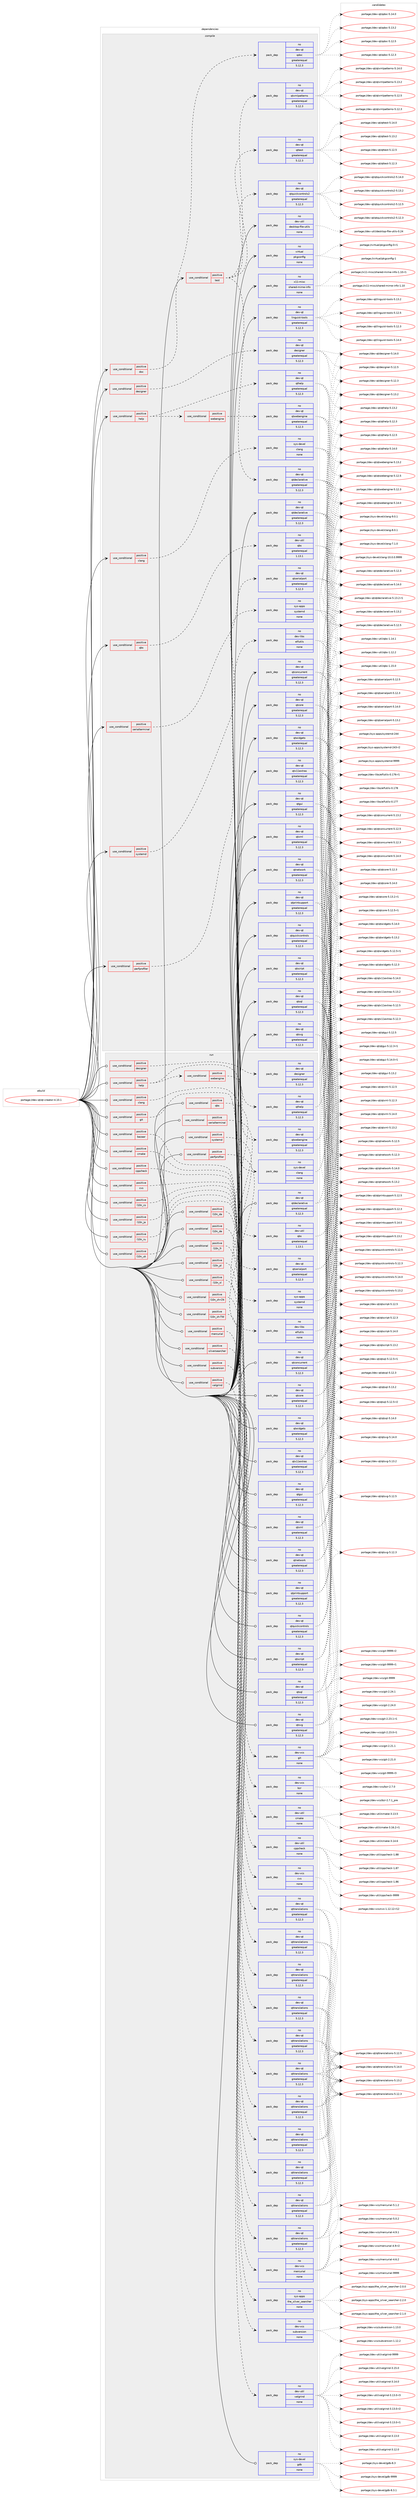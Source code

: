 digraph prolog {

# *************
# Graph options
# *************

newrank=true;
concentrate=true;
compound=true;
graph [rankdir=LR,fontname=Helvetica,fontsize=10,ranksep=1.5];#, ranksep=2.5, nodesep=0.2];
edge  [arrowhead=vee];
node  [fontname=Helvetica,fontsize=10];

# **********
# The ebuild
# **********

subgraph cluster_leftcol {
color=gray;
label=<<i>ebuild</i>>;
id [label="portage://dev-qt/qt-creator-4.10.1", color=red, width=4, href="../dev-qt/qt-creator-4.10.1.svg"];
}

# ****************
# The dependencies
# ****************

subgraph cluster_midcol {
color=gray;
label=<<i>dependencies</i>>;
subgraph cluster_compile {
fillcolor="#eeeeee";
style=filled;
label=<<i>compile</i>>;
subgraph cond102973 {
dependency415670 [label=<<TABLE BORDER="0" CELLBORDER="1" CELLSPACING="0" CELLPADDING="4"><TR><TD ROWSPAN="3" CELLPADDING="10">use_conditional</TD></TR><TR><TD>positive</TD></TR><TR><TD>clang</TD></TR></TABLE>>, shape=none, color=red];
subgraph pack307816 {
dependency415671 [label=<<TABLE BORDER="0" CELLBORDER="1" CELLSPACING="0" CELLPADDING="4" WIDTH="220"><TR><TD ROWSPAN="6" CELLPADDING="30">pack_dep</TD></TR><TR><TD WIDTH="110">no</TD></TR><TR><TD>sys-devel</TD></TR><TR><TD>clang</TD></TR><TR><TD>none</TD></TR><TR><TD></TD></TR></TABLE>>, shape=none, color=blue];
}
dependency415670:e -> dependency415671:w [weight=20,style="dashed",arrowhead="vee"];
}
id:e -> dependency415670:w [weight=20,style="solid",arrowhead="vee"];
subgraph cond102974 {
dependency415672 [label=<<TABLE BORDER="0" CELLBORDER="1" CELLSPACING="0" CELLPADDING="4"><TR><TD ROWSPAN="3" CELLPADDING="10">use_conditional</TD></TR><TR><TD>positive</TD></TR><TR><TD>designer</TD></TR></TABLE>>, shape=none, color=red];
subgraph pack307817 {
dependency415673 [label=<<TABLE BORDER="0" CELLBORDER="1" CELLSPACING="0" CELLPADDING="4" WIDTH="220"><TR><TD ROWSPAN="6" CELLPADDING="30">pack_dep</TD></TR><TR><TD WIDTH="110">no</TD></TR><TR><TD>dev-qt</TD></TR><TR><TD>designer</TD></TR><TR><TD>greaterequal</TD></TR><TR><TD>5.12.3</TD></TR></TABLE>>, shape=none, color=blue];
}
dependency415672:e -> dependency415673:w [weight=20,style="dashed",arrowhead="vee"];
}
id:e -> dependency415672:w [weight=20,style="solid",arrowhead="vee"];
subgraph cond102975 {
dependency415674 [label=<<TABLE BORDER="0" CELLBORDER="1" CELLSPACING="0" CELLPADDING="4"><TR><TD ROWSPAN="3" CELLPADDING="10">use_conditional</TD></TR><TR><TD>positive</TD></TR><TR><TD>doc</TD></TR></TABLE>>, shape=none, color=red];
subgraph pack307818 {
dependency415675 [label=<<TABLE BORDER="0" CELLBORDER="1" CELLSPACING="0" CELLPADDING="4" WIDTH="220"><TR><TD ROWSPAN="6" CELLPADDING="30">pack_dep</TD></TR><TR><TD WIDTH="110">no</TD></TR><TR><TD>dev-qt</TD></TR><TR><TD>qdoc</TD></TR><TR><TD>greaterequal</TD></TR><TR><TD>5.12.3</TD></TR></TABLE>>, shape=none, color=blue];
}
dependency415674:e -> dependency415675:w [weight=20,style="dashed",arrowhead="vee"];
}
id:e -> dependency415674:w [weight=20,style="solid",arrowhead="vee"];
subgraph cond102976 {
dependency415676 [label=<<TABLE BORDER="0" CELLBORDER="1" CELLSPACING="0" CELLPADDING="4"><TR><TD ROWSPAN="3" CELLPADDING="10">use_conditional</TD></TR><TR><TD>positive</TD></TR><TR><TD>help</TD></TR></TABLE>>, shape=none, color=red];
subgraph pack307819 {
dependency415677 [label=<<TABLE BORDER="0" CELLBORDER="1" CELLSPACING="0" CELLPADDING="4" WIDTH="220"><TR><TD ROWSPAN="6" CELLPADDING="30">pack_dep</TD></TR><TR><TD WIDTH="110">no</TD></TR><TR><TD>dev-qt</TD></TR><TR><TD>qthelp</TD></TR><TR><TD>greaterequal</TD></TR><TR><TD>5.12.3</TD></TR></TABLE>>, shape=none, color=blue];
}
dependency415676:e -> dependency415677:w [weight=20,style="dashed",arrowhead="vee"];
subgraph cond102977 {
dependency415678 [label=<<TABLE BORDER="0" CELLBORDER="1" CELLSPACING="0" CELLPADDING="4"><TR><TD ROWSPAN="3" CELLPADDING="10">use_conditional</TD></TR><TR><TD>positive</TD></TR><TR><TD>webengine</TD></TR></TABLE>>, shape=none, color=red];
subgraph pack307820 {
dependency415679 [label=<<TABLE BORDER="0" CELLBORDER="1" CELLSPACING="0" CELLPADDING="4" WIDTH="220"><TR><TD ROWSPAN="6" CELLPADDING="30">pack_dep</TD></TR><TR><TD WIDTH="110">no</TD></TR><TR><TD>dev-qt</TD></TR><TR><TD>qtwebengine</TD></TR><TR><TD>greaterequal</TD></TR><TR><TD>5.12.3</TD></TR></TABLE>>, shape=none, color=blue];
}
dependency415678:e -> dependency415679:w [weight=20,style="dashed",arrowhead="vee"];
}
dependency415676:e -> dependency415678:w [weight=20,style="dashed",arrowhead="vee"];
}
id:e -> dependency415676:w [weight=20,style="solid",arrowhead="vee"];
subgraph cond102978 {
dependency415680 [label=<<TABLE BORDER="0" CELLBORDER="1" CELLSPACING="0" CELLPADDING="4"><TR><TD ROWSPAN="3" CELLPADDING="10">use_conditional</TD></TR><TR><TD>positive</TD></TR><TR><TD>perfprofiler</TD></TR></TABLE>>, shape=none, color=red];
subgraph pack307821 {
dependency415681 [label=<<TABLE BORDER="0" CELLBORDER="1" CELLSPACING="0" CELLPADDING="4" WIDTH="220"><TR><TD ROWSPAN="6" CELLPADDING="30">pack_dep</TD></TR><TR><TD WIDTH="110">no</TD></TR><TR><TD>dev-libs</TD></TR><TR><TD>elfutils</TD></TR><TR><TD>none</TD></TR><TR><TD></TD></TR></TABLE>>, shape=none, color=blue];
}
dependency415680:e -> dependency415681:w [weight=20,style="dashed",arrowhead="vee"];
}
id:e -> dependency415680:w [weight=20,style="solid",arrowhead="vee"];
subgraph cond102979 {
dependency415682 [label=<<TABLE BORDER="0" CELLBORDER="1" CELLSPACING="0" CELLPADDING="4"><TR><TD ROWSPAN="3" CELLPADDING="10">use_conditional</TD></TR><TR><TD>positive</TD></TR><TR><TD>qbs</TD></TR></TABLE>>, shape=none, color=red];
subgraph pack307822 {
dependency415683 [label=<<TABLE BORDER="0" CELLBORDER="1" CELLSPACING="0" CELLPADDING="4" WIDTH="220"><TR><TD ROWSPAN="6" CELLPADDING="30">pack_dep</TD></TR><TR><TD WIDTH="110">no</TD></TR><TR><TD>dev-util</TD></TR><TR><TD>qbs</TD></TR><TR><TD>greaterequal</TD></TR><TR><TD>1.13.1</TD></TR></TABLE>>, shape=none, color=blue];
}
dependency415682:e -> dependency415683:w [weight=20,style="dashed",arrowhead="vee"];
}
id:e -> dependency415682:w [weight=20,style="solid",arrowhead="vee"];
subgraph cond102980 {
dependency415684 [label=<<TABLE BORDER="0" CELLBORDER="1" CELLSPACING="0" CELLPADDING="4"><TR><TD ROWSPAN="3" CELLPADDING="10">use_conditional</TD></TR><TR><TD>positive</TD></TR><TR><TD>serialterminal</TD></TR></TABLE>>, shape=none, color=red];
subgraph pack307823 {
dependency415685 [label=<<TABLE BORDER="0" CELLBORDER="1" CELLSPACING="0" CELLPADDING="4" WIDTH="220"><TR><TD ROWSPAN="6" CELLPADDING="30">pack_dep</TD></TR><TR><TD WIDTH="110">no</TD></TR><TR><TD>dev-qt</TD></TR><TR><TD>qtserialport</TD></TR><TR><TD>greaterequal</TD></TR><TR><TD>5.12.3</TD></TR></TABLE>>, shape=none, color=blue];
}
dependency415684:e -> dependency415685:w [weight=20,style="dashed",arrowhead="vee"];
}
id:e -> dependency415684:w [weight=20,style="solid",arrowhead="vee"];
subgraph cond102981 {
dependency415686 [label=<<TABLE BORDER="0" CELLBORDER="1" CELLSPACING="0" CELLPADDING="4"><TR><TD ROWSPAN="3" CELLPADDING="10">use_conditional</TD></TR><TR><TD>positive</TD></TR><TR><TD>systemd</TD></TR></TABLE>>, shape=none, color=red];
subgraph pack307824 {
dependency415687 [label=<<TABLE BORDER="0" CELLBORDER="1" CELLSPACING="0" CELLPADDING="4" WIDTH="220"><TR><TD ROWSPAN="6" CELLPADDING="30">pack_dep</TD></TR><TR><TD WIDTH="110">no</TD></TR><TR><TD>sys-apps</TD></TR><TR><TD>systemd</TD></TR><TR><TD>none</TD></TR><TR><TD></TD></TR></TABLE>>, shape=none, color=blue];
}
dependency415686:e -> dependency415687:w [weight=20,style="dashed",arrowhead="vee"];
}
id:e -> dependency415686:w [weight=20,style="solid",arrowhead="vee"];
subgraph cond102982 {
dependency415688 [label=<<TABLE BORDER="0" CELLBORDER="1" CELLSPACING="0" CELLPADDING="4"><TR><TD ROWSPAN="3" CELLPADDING="10">use_conditional</TD></TR><TR><TD>positive</TD></TR><TR><TD>test</TD></TR></TABLE>>, shape=none, color=red];
subgraph pack307825 {
dependency415689 [label=<<TABLE BORDER="0" CELLBORDER="1" CELLSPACING="0" CELLPADDING="4" WIDTH="220"><TR><TD ROWSPAN="6" CELLPADDING="30">pack_dep</TD></TR><TR><TD WIDTH="110">no</TD></TR><TR><TD>dev-qt</TD></TR><TR><TD>qtdeclarative</TD></TR><TR><TD>greaterequal</TD></TR><TR><TD>5.12.3</TD></TR></TABLE>>, shape=none, color=blue];
}
dependency415688:e -> dependency415689:w [weight=20,style="dashed",arrowhead="vee"];
subgraph pack307826 {
dependency415690 [label=<<TABLE BORDER="0" CELLBORDER="1" CELLSPACING="0" CELLPADDING="4" WIDTH="220"><TR><TD ROWSPAN="6" CELLPADDING="30">pack_dep</TD></TR><TR><TD WIDTH="110">no</TD></TR><TR><TD>dev-qt</TD></TR><TR><TD>qtquickcontrols2</TD></TR><TR><TD>greaterequal</TD></TR><TR><TD>5.12.3</TD></TR></TABLE>>, shape=none, color=blue];
}
dependency415688:e -> dependency415690:w [weight=20,style="dashed",arrowhead="vee"];
subgraph pack307827 {
dependency415691 [label=<<TABLE BORDER="0" CELLBORDER="1" CELLSPACING="0" CELLPADDING="4" WIDTH="220"><TR><TD ROWSPAN="6" CELLPADDING="30">pack_dep</TD></TR><TR><TD WIDTH="110">no</TD></TR><TR><TD>dev-qt</TD></TR><TR><TD>qttest</TD></TR><TR><TD>greaterequal</TD></TR><TR><TD>5.12.3</TD></TR></TABLE>>, shape=none, color=blue];
}
dependency415688:e -> dependency415691:w [weight=20,style="dashed",arrowhead="vee"];
subgraph pack307828 {
dependency415692 [label=<<TABLE BORDER="0" CELLBORDER="1" CELLSPACING="0" CELLPADDING="4" WIDTH="220"><TR><TD ROWSPAN="6" CELLPADDING="30">pack_dep</TD></TR><TR><TD WIDTH="110">no</TD></TR><TR><TD>dev-qt</TD></TR><TR><TD>qtxmlpatterns</TD></TR><TR><TD>greaterequal</TD></TR><TR><TD>5.12.3</TD></TR></TABLE>>, shape=none, color=blue];
}
dependency415688:e -> dependency415692:w [weight=20,style="dashed",arrowhead="vee"];
}
id:e -> dependency415688:w [weight=20,style="solid",arrowhead="vee"];
subgraph pack307829 {
dependency415693 [label=<<TABLE BORDER="0" CELLBORDER="1" CELLSPACING="0" CELLPADDING="4" WIDTH="220"><TR><TD ROWSPAN="6" CELLPADDING="30">pack_dep</TD></TR><TR><TD WIDTH="110">no</TD></TR><TR><TD>dev-qt</TD></TR><TR><TD>linguist-tools</TD></TR><TR><TD>greaterequal</TD></TR><TR><TD>5.12.3</TD></TR></TABLE>>, shape=none, color=blue];
}
id:e -> dependency415693:w [weight=20,style="solid",arrowhead="vee"];
subgraph pack307830 {
dependency415694 [label=<<TABLE BORDER="0" CELLBORDER="1" CELLSPACING="0" CELLPADDING="4" WIDTH="220"><TR><TD ROWSPAN="6" CELLPADDING="30">pack_dep</TD></TR><TR><TD WIDTH="110">no</TD></TR><TR><TD>dev-qt</TD></TR><TR><TD>qtconcurrent</TD></TR><TR><TD>greaterequal</TD></TR><TR><TD>5.12.3</TD></TR></TABLE>>, shape=none, color=blue];
}
id:e -> dependency415694:w [weight=20,style="solid",arrowhead="vee"];
subgraph pack307831 {
dependency415695 [label=<<TABLE BORDER="0" CELLBORDER="1" CELLSPACING="0" CELLPADDING="4" WIDTH="220"><TR><TD ROWSPAN="6" CELLPADDING="30">pack_dep</TD></TR><TR><TD WIDTH="110">no</TD></TR><TR><TD>dev-qt</TD></TR><TR><TD>qtcore</TD></TR><TR><TD>greaterequal</TD></TR><TR><TD>5.12.3</TD></TR></TABLE>>, shape=none, color=blue];
}
id:e -> dependency415695:w [weight=20,style="solid",arrowhead="vee"];
subgraph pack307832 {
dependency415696 [label=<<TABLE BORDER="0" CELLBORDER="1" CELLSPACING="0" CELLPADDING="4" WIDTH="220"><TR><TD ROWSPAN="6" CELLPADDING="30">pack_dep</TD></TR><TR><TD WIDTH="110">no</TD></TR><TR><TD>dev-qt</TD></TR><TR><TD>qtdeclarative</TD></TR><TR><TD>greaterequal</TD></TR><TR><TD>5.12.3</TD></TR></TABLE>>, shape=none, color=blue];
}
id:e -> dependency415696:w [weight=20,style="solid",arrowhead="vee"];
subgraph pack307833 {
dependency415697 [label=<<TABLE BORDER="0" CELLBORDER="1" CELLSPACING="0" CELLPADDING="4" WIDTH="220"><TR><TD ROWSPAN="6" CELLPADDING="30">pack_dep</TD></TR><TR><TD WIDTH="110">no</TD></TR><TR><TD>dev-qt</TD></TR><TR><TD>qtgui</TD></TR><TR><TD>greaterequal</TD></TR><TR><TD>5.12.3</TD></TR></TABLE>>, shape=none, color=blue];
}
id:e -> dependency415697:w [weight=20,style="solid",arrowhead="vee"];
subgraph pack307834 {
dependency415698 [label=<<TABLE BORDER="0" CELLBORDER="1" CELLSPACING="0" CELLPADDING="4" WIDTH="220"><TR><TD ROWSPAN="6" CELLPADDING="30">pack_dep</TD></TR><TR><TD WIDTH="110">no</TD></TR><TR><TD>dev-qt</TD></TR><TR><TD>qtnetwork</TD></TR><TR><TD>greaterequal</TD></TR><TR><TD>5.12.3</TD></TR></TABLE>>, shape=none, color=blue];
}
id:e -> dependency415698:w [weight=20,style="solid",arrowhead="vee"];
subgraph pack307835 {
dependency415699 [label=<<TABLE BORDER="0" CELLBORDER="1" CELLSPACING="0" CELLPADDING="4" WIDTH="220"><TR><TD ROWSPAN="6" CELLPADDING="30">pack_dep</TD></TR><TR><TD WIDTH="110">no</TD></TR><TR><TD>dev-qt</TD></TR><TR><TD>qtprintsupport</TD></TR><TR><TD>greaterequal</TD></TR><TR><TD>5.12.3</TD></TR></TABLE>>, shape=none, color=blue];
}
id:e -> dependency415699:w [weight=20,style="solid",arrowhead="vee"];
subgraph pack307836 {
dependency415700 [label=<<TABLE BORDER="0" CELLBORDER="1" CELLSPACING="0" CELLPADDING="4" WIDTH="220"><TR><TD ROWSPAN="6" CELLPADDING="30">pack_dep</TD></TR><TR><TD WIDTH="110">no</TD></TR><TR><TD>dev-qt</TD></TR><TR><TD>qtquickcontrols</TD></TR><TR><TD>greaterequal</TD></TR><TR><TD>5.12.3</TD></TR></TABLE>>, shape=none, color=blue];
}
id:e -> dependency415700:w [weight=20,style="solid",arrowhead="vee"];
subgraph pack307837 {
dependency415701 [label=<<TABLE BORDER="0" CELLBORDER="1" CELLSPACING="0" CELLPADDING="4" WIDTH="220"><TR><TD ROWSPAN="6" CELLPADDING="30">pack_dep</TD></TR><TR><TD WIDTH="110">no</TD></TR><TR><TD>dev-qt</TD></TR><TR><TD>qtscript</TD></TR><TR><TD>greaterequal</TD></TR><TR><TD>5.12.3</TD></TR></TABLE>>, shape=none, color=blue];
}
id:e -> dependency415701:w [weight=20,style="solid",arrowhead="vee"];
subgraph pack307838 {
dependency415702 [label=<<TABLE BORDER="0" CELLBORDER="1" CELLSPACING="0" CELLPADDING="4" WIDTH="220"><TR><TD ROWSPAN="6" CELLPADDING="30">pack_dep</TD></TR><TR><TD WIDTH="110">no</TD></TR><TR><TD>dev-qt</TD></TR><TR><TD>qtsql</TD></TR><TR><TD>greaterequal</TD></TR><TR><TD>5.12.3</TD></TR></TABLE>>, shape=none, color=blue];
}
id:e -> dependency415702:w [weight=20,style="solid",arrowhead="vee"];
subgraph pack307839 {
dependency415703 [label=<<TABLE BORDER="0" CELLBORDER="1" CELLSPACING="0" CELLPADDING="4" WIDTH="220"><TR><TD ROWSPAN="6" CELLPADDING="30">pack_dep</TD></TR><TR><TD WIDTH="110">no</TD></TR><TR><TD>dev-qt</TD></TR><TR><TD>qtsvg</TD></TR><TR><TD>greaterequal</TD></TR><TR><TD>5.12.3</TD></TR></TABLE>>, shape=none, color=blue];
}
id:e -> dependency415703:w [weight=20,style="solid",arrowhead="vee"];
subgraph pack307840 {
dependency415704 [label=<<TABLE BORDER="0" CELLBORDER="1" CELLSPACING="0" CELLPADDING="4" WIDTH="220"><TR><TD ROWSPAN="6" CELLPADDING="30">pack_dep</TD></TR><TR><TD WIDTH="110">no</TD></TR><TR><TD>dev-qt</TD></TR><TR><TD>qtwidgets</TD></TR><TR><TD>greaterequal</TD></TR><TR><TD>5.12.3</TD></TR></TABLE>>, shape=none, color=blue];
}
id:e -> dependency415704:w [weight=20,style="solid",arrowhead="vee"];
subgraph pack307841 {
dependency415705 [label=<<TABLE BORDER="0" CELLBORDER="1" CELLSPACING="0" CELLPADDING="4" WIDTH="220"><TR><TD ROWSPAN="6" CELLPADDING="30">pack_dep</TD></TR><TR><TD WIDTH="110">no</TD></TR><TR><TD>dev-qt</TD></TR><TR><TD>qtx11extras</TD></TR><TR><TD>greaterequal</TD></TR><TR><TD>5.12.3</TD></TR></TABLE>>, shape=none, color=blue];
}
id:e -> dependency415705:w [weight=20,style="solid",arrowhead="vee"];
subgraph pack307842 {
dependency415706 [label=<<TABLE BORDER="0" CELLBORDER="1" CELLSPACING="0" CELLPADDING="4" WIDTH="220"><TR><TD ROWSPAN="6" CELLPADDING="30">pack_dep</TD></TR><TR><TD WIDTH="110">no</TD></TR><TR><TD>dev-qt</TD></TR><TR><TD>qtxml</TD></TR><TR><TD>greaterequal</TD></TR><TR><TD>5.12.3</TD></TR></TABLE>>, shape=none, color=blue];
}
id:e -> dependency415706:w [weight=20,style="solid",arrowhead="vee"];
subgraph pack307843 {
dependency415707 [label=<<TABLE BORDER="0" CELLBORDER="1" CELLSPACING="0" CELLPADDING="4" WIDTH="220"><TR><TD ROWSPAN="6" CELLPADDING="30">pack_dep</TD></TR><TR><TD WIDTH="110">no</TD></TR><TR><TD>dev-util</TD></TR><TR><TD>desktop-file-utils</TD></TR><TR><TD>none</TD></TR><TR><TD></TD></TR></TABLE>>, shape=none, color=blue];
}
id:e -> dependency415707:w [weight=20,style="solid",arrowhead="vee"];
subgraph pack307844 {
dependency415708 [label=<<TABLE BORDER="0" CELLBORDER="1" CELLSPACING="0" CELLPADDING="4" WIDTH="220"><TR><TD ROWSPAN="6" CELLPADDING="30">pack_dep</TD></TR><TR><TD WIDTH="110">no</TD></TR><TR><TD>virtual</TD></TR><TR><TD>pkgconfig</TD></TR><TR><TD>none</TD></TR><TR><TD></TD></TR></TABLE>>, shape=none, color=blue];
}
id:e -> dependency415708:w [weight=20,style="solid",arrowhead="vee"];
subgraph pack307845 {
dependency415709 [label=<<TABLE BORDER="0" CELLBORDER="1" CELLSPACING="0" CELLPADDING="4" WIDTH="220"><TR><TD ROWSPAN="6" CELLPADDING="30">pack_dep</TD></TR><TR><TD WIDTH="110">no</TD></TR><TR><TD>x11-misc</TD></TR><TR><TD>shared-mime-info</TD></TR><TR><TD>none</TD></TR><TR><TD></TD></TR></TABLE>>, shape=none, color=blue];
}
id:e -> dependency415709:w [weight=20,style="solid",arrowhead="vee"];
}
subgraph cluster_compileandrun {
fillcolor="#eeeeee";
style=filled;
label=<<i>compile and run</i>>;
}
subgraph cluster_run {
fillcolor="#eeeeee";
style=filled;
label=<<i>run</i>>;
subgraph cond102983 {
dependency415710 [label=<<TABLE BORDER="0" CELLBORDER="1" CELLSPACING="0" CELLPADDING="4"><TR><TD ROWSPAN="3" CELLPADDING="10">use_conditional</TD></TR><TR><TD>positive</TD></TR><TR><TD>bazaar</TD></TR></TABLE>>, shape=none, color=red];
subgraph pack307846 {
dependency415711 [label=<<TABLE BORDER="0" CELLBORDER="1" CELLSPACING="0" CELLPADDING="4" WIDTH="220"><TR><TD ROWSPAN="6" CELLPADDING="30">pack_dep</TD></TR><TR><TD WIDTH="110">no</TD></TR><TR><TD>dev-vcs</TD></TR><TR><TD>bzr</TD></TR><TR><TD>none</TD></TR><TR><TD></TD></TR></TABLE>>, shape=none, color=blue];
}
dependency415710:e -> dependency415711:w [weight=20,style="dashed",arrowhead="vee"];
}
id:e -> dependency415710:w [weight=20,style="solid",arrowhead="odot"];
subgraph cond102984 {
dependency415712 [label=<<TABLE BORDER="0" CELLBORDER="1" CELLSPACING="0" CELLPADDING="4"><TR><TD ROWSPAN="3" CELLPADDING="10">use_conditional</TD></TR><TR><TD>positive</TD></TR><TR><TD>clang</TD></TR></TABLE>>, shape=none, color=red];
subgraph pack307847 {
dependency415713 [label=<<TABLE BORDER="0" CELLBORDER="1" CELLSPACING="0" CELLPADDING="4" WIDTH="220"><TR><TD ROWSPAN="6" CELLPADDING="30">pack_dep</TD></TR><TR><TD WIDTH="110">no</TD></TR><TR><TD>sys-devel</TD></TR><TR><TD>clang</TD></TR><TR><TD>none</TD></TR><TR><TD></TD></TR></TABLE>>, shape=none, color=blue];
}
dependency415712:e -> dependency415713:w [weight=20,style="dashed",arrowhead="vee"];
}
id:e -> dependency415712:w [weight=20,style="solid",arrowhead="odot"];
subgraph cond102985 {
dependency415714 [label=<<TABLE BORDER="0" CELLBORDER="1" CELLSPACING="0" CELLPADDING="4"><TR><TD ROWSPAN="3" CELLPADDING="10">use_conditional</TD></TR><TR><TD>positive</TD></TR><TR><TD>cmake</TD></TR></TABLE>>, shape=none, color=red];
subgraph pack307848 {
dependency415715 [label=<<TABLE BORDER="0" CELLBORDER="1" CELLSPACING="0" CELLPADDING="4" WIDTH="220"><TR><TD ROWSPAN="6" CELLPADDING="30">pack_dep</TD></TR><TR><TD WIDTH="110">no</TD></TR><TR><TD>dev-util</TD></TR><TR><TD>cmake</TD></TR><TR><TD>none</TD></TR><TR><TD></TD></TR></TABLE>>, shape=none, color=blue];
}
dependency415714:e -> dependency415715:w [weight=20,style="dashed",arrowhead="vee"];
}
id:e -> dependency415714:w [weight=20,style="solid",arrowhead="odot"];
subgraph cond102986 {
dependency415716 [label=<<TABLE BORDER="0" CELLBORDER="1" CELLSPACING="0" CELLPADDING="4"><TR><TD ROWSPAN="3" CELLPADDING="10">use_conditional</TD></TR><TR><TD>positive</TD></TR><TR><TD>cppcheck</TD></TR></TABLE>>, shape=none, color=red];
subgraph pack307849 {
dependency415717 [label=<<TABLE BORDER="0" CELLBORDER="1" CELLSPACING="0" CELLPADDING="4" WIDTH="220"><TR><TD ROWSPAN="6" CELLPADDING="30">pack_dep</TD></TR><TR><TD WIDTH="110">no</TD></TR><TR><TD>dev-util</TD></TR><TR><TD>cppcheck</TD></TR><TR><TD>none</TD></TR><TR><TD></TD></TR></TABLE>>, shape=none, color=blue];
}
dependency415716:e -> dependency415717:w [weight=20,style="dashed",arrowhead="vee"];
}
id:e -> dependency415716:w [weight=20,style="solid",arrowhead="odot"];
subgraph cond102987 {
dependency415718 [label=<<TABLE BORDER="0" CELLBORDER="1" CELLSPACING="0" CELLPADDING="4"><TR><TD ROWSPAN="3" CELLPADDING="10">use_conditional</TD></TR><TR><TD>positive</TD></TR><TR><TD>cvs</TD></TR></TABLE>>, shape=none, color=red];
subgraph pack307850 {
dependency415719 [label=<<TABLE BORDER="0" CELLBORDER="1" CELLSPACING="0" CELLPADDING="4" WIDTH="220"><TR><TD ROWSPAN="6" CELLPADDING="30">pack_dep</TD></TR><TR><TD WIDTH="110">no</TD></TR><TR><TD>dev-vcs</TD></TR><TR><TD>cvs</TD></TR><TR><TD>none</TD></TR><TR><TD></TD></TR></TABLE>>, shape=none, color=blue];
}
dependency415718:e -> dependency415719:w [weight=20,style="dashed",arrowhead="vee"];
}
id:e -> dependency415718:w [weight=20,style="solid",arrowhead="odot"];
subgraph cond102988 {
dependency415720 [label=<<TABLE BORDER="0" CELLBORDER="1" CELLSPACING="0" CELLPADDING="4"><TR><TD ROWSPAN="3" CELLPADDING="10">use_conditional</TD></TR><TR><TD>positive</TD></TR><TR><TD>designer</TD></TR></TABLE>>, shape=none, color=red];
subgraph pack307851 {
dependency415721 [label=<<TABLE BORDER="0" CELLBORDER="1" CELLSPACING="0" CELLPADDING="4" WIDTH="220"><TR><TD ROWSPAN="6" CELLPADDING="30">pack_dep</TD></TR><TR><TD WIDTH="110">no</TD></TR><TR><TD>dev-qt</TD></TR><TR><TD>designer</TD></TR><TR><TD>greaterequal</TD></TR><TR><TD>5.12.3</TD></TR></TABLE>>, shape=none, color=blue];
}
dependency415720:e -> dependency415721:w [weight=20,style="dashed",arrowhead="vee"];
}
id:e -> dependency415720:w [weight=20,style="solid",arrowhead="odot"];
subgraph cond102989 {
dependency415722 [label=<<TABLE BORDER="0" CELLBORDER="1" CELLSPACING="0" CELLPADDING="4"><TR><TD ROWSPAN="3" CELLPADDING="10">use_conditional</TD></TR><TR><TD>positive</TD></TR><TR><TD>git</TD></TR></TABLE>>, shape=none, color=red];
subgraph pack307852 {
dependency415723 [label=<<TABLE BORDER="0" CELLBORDER="1" CELLSPACING="0" CELLPADDING="4" WIDTH="220"><TR><TD ROWSPAN="6" CELLPADDING="30">pack_dep</TD></TR><TR><TD WIDTH="110">no</TD></TR><TR><TD>dev-vcs</TD></TR><TR><TD>git</TD></TR><TR><TD>none</TD></TR><TR><TD></TD></TR></TABLE>>, shape=none, color=blue];
}
dependency415722:e -> dependency415723:w [weight=20,style="dashed",arrowhead="vee"];
}
id:e -> dependency415722:w [weight=20,style="solid",arrowhead="odot"];
subgraph cond102990 {
dependency415724 [label=<<TABLE BORDER="0" CELLBORDER="1" CELLSPACING="0" CELLPADDING="4"><TR><TD ROWSPAN="3" CELLPADDING="10">use_conditional</TD></TR><TR><TD>positive</TD></TR><TR><TD>help</TD></TR></TABLE>>, shape=none, color=red];
subgraph pack307853 {
dependency415725 [label=<<TABLE BORDER="0" CELLBORDER="1" CELLSPACING="0" CELLPADDING="4" WIDTH="220"><TR><TD ROWSPAN="6" CELLPADDING="30">pack_dep</TD></TR><TR><TD WIDTH="110">no</TD></TR><TR><TD>dev-qt</TD></TR><TR><TD>qthelp</TD></TR><TR><TD>greaterequal</TD></TR><TR><TD>5.12.3</TD></TR></TABLE>>, shape=none, color=blue];
}
dependency415724:e -> dependency415725:w [weight=20,style="dashed",arrowhead="vee"];
subgraph cond102991 {
dependency415726 [label=<<TABLE BORDER="0" CELLBORDER="1" CELLSPACING="0" CELLPADDING="4"><TR><TD ROWSPAN="3" CELLPADDING="10">use_conditional</TD></TR><TR><TD>positive</TD></TR><TR><TD>webengine</TD></TR></TABLE>>, shape=none, color=red];
subgraph pack307854 {
dependency415727 [label=<<TABLE BORDER="0" CELLBORDER="1" CELLSPACING="0" CELLPADDING="4" WIDTH="220"><TR><TD ROWSPAN="6" CELLPADDING="30">pack_dep</TD></TR><TR><TD WIDTH="110">no</TD></TR><TR><TD>dev-qt</TD></TR><TR><TD>qtwebengine</TD></TR><TR><TD>greaterequal</TD></TR><TR><TD>5.12.3</TD></TR></TABLE>>, shape=none, color=blue];
}
dependency415726:e -> dependency415727:w [weight=20,style="dashed",arrowhead="vee"];
}
dependency415724:e -> dependency415726:w [weight=20,style="dashed",arrowhead="vee"];
}
id:e -> dependency415724:w [weight=20,style="solid",arrowhead="odot"];
subgraph cond102992 {
dependency415728 [label=<<TABLE BORDER="0" CELLBORDER="1" CELLSPACING="0" CELLPADDING="4"><TR><TD ROWSPAN="3" CELLPADDING="10">use_conditional</TD></TR><TR><TD>positive</TD></TR><TR><TD>l10n_cs</TD></TR></TABLE>>, shape=none, color=red];
subgraph pack307855 {
dependency415729 [label=<<TABLE BORDER="0" CELLBORDER="1" CELLSPACING="0" CELLPADDING="4" WIDTH="220"><TR><TD ROWSPAN="6" CELLPADDING="30">pack_dep</TD></TR><TR><TD WIDTH="110">no</TD></TR><TR><TD>dev-qt</TD></TR><TR><TD>qttranslations</TD></TR><TR><TD>greaterequal</TD></TR><TR><TD>5.12.3</TD></TR></TABLE>>, shape=none, color=blue];
}
dependency415728:e -> dependency415729:w [weight=20,style="dashed",arrowhead="vee"];
}
id:e -> dependency415728:w [weight=20,style="solid",arrowhead="odot"];
subgraph cond102993 {
dependency415730 [label=<<TABLE BORDER="0" CELLBORDER="1" CELLSPACING="0" CELLPADDING="4"><TR><TD ROWSPAN="3" CELLPADDING="10">use_conditional</TD></TR><TR><TD>positive</TD></TR><TR><TD>l10n_da</TD></TR></TABLE>>, shape=none, color=red];
subgraph pack307856 {
dependency415731 [label=<<TABLE BORDER="0" CELLBORDER="1" CELLSPACING="0" CELLPADDING="4" WIDTH="220"><TR><TD ROWSPAN="6" CELLPADDING="30">pack_dep</TD></TR><TR><TD WIDTH="110">no</TD></TR><TR><TD>dev-qt</TD></TR><TR><TD>qttranslations</TD></TR><TR><TD>greaterequal</TD></TR><TR><TD>5.12.3</TD></TR></TABLE>>, shape=none, color=blue];
}
dependency415730:e -> dependency415731:w [weight=20,style="dashed",arrowhead="vee"];
}
id:e -> dependency415730:w [weight=20,style="solid",arrowhead="odot"];
subgraph cond102994 {
dependency415732 [label=<<TABLE BORDER="0" CELLBORDER="1" CELLSPACING="0" CELLPADDING="4"><TR><TD ROWSPAN="3" CELLPADDING="10">use_conditional</TD></TR><TR><TD>positive</TD></TR><TR><TD>l10n_de</TD></TR></TABLE>>, shape=none, color=red];
subgraph pack307857 {
dependency415733 [label=<<TABLE BORDER="0" CELLBORDER="1" CELLSPACING="0" CELLPADDING="4" WIDTH="220"><TR><TD ROWSPAN="6" CELLPADDING="30">pack_dep</TD></TR><TR><TD WIDTH="110">no</TD></TR><TR><TD>dev-qt</TD></TR><TR><TD>qttranslations</TD></TR><TR><TD>greaterequal</TD></TR><TR><TD>5.12.3</TD></TR></TABLE>>, shape=none, color=blue];
}
dependency415732:e -> dependency415733:w [weight=20,style="dashed",arrowhead="vee"];
}
id:e -> dependency415732:w [weight=20,style="solid",arrowhead="odot"];
subgraph cond102995 {
dependency415734 [label=<<TABLE BORDER="0" CELLBORDER="1" CELLSPACING="0" CELLPADDING="4"><TR><TD ROWSPAN="3" CELLPADDING="10">use_conditional</TD></TR><TR><TD>positive</TD></TR><TR><TD>l10n_fr</TD></TR></TABLE>>, shape=none, color=red];
subgraph pack307858 {
dependency415735 [label=<<TABLE BORDER="0" CELLBORDER="1" CELLSPACING="0" CELLPADDING="4" WIDTH="220"><TR><TD ROWSPAN="6" CELLPADDING="30">pack_dep</TD></TR><TR><TD WIDTH="110">no</TD></TR><TR><TD>dev-qt</TD></TR><TR><TD>qttranslations</TD></TR><TR><TD>greaterequal</TD></TR><TR><TD>5.12.3</TD></TR></TABLE>>, shape=none, color=blue];
}
dependency415734:e -> dependency415735:w [weight=20,style="dashed",arrowhead="vee"];
}
id:e -> dependency415734:w [weight=20,style="solid",arrowhead="odot"];
subgraph cond102996 {
dependency415736 [label=<<TABLE BORDER="0" CELLBORDER="1" CELLSPACING="0" CELLPADDING="4"><TR><TD ROWSPAN="3" CELLPADDING="10">use_conditional</TD></TR><TR><TD>positive</TD></TR><TR><TD>l10n_ja</TD></TR></TABLE>>, shape=none, color=red];
subgraph pack307859 {
dependency415737 [label=<<TABLE BORDER="0" CELLBORDER="1" CELLSPACING="0" CELLPADDING="4" WIDTH="220"><TR><TD ROWSPAN="6" CELLPADDING="30">pack_dep</TD></TR><TR><TD WIDTH="110">no</TD></TR><TR><TD>dev-qt</TD></TR><TR><TD>qttranslations</TD></TR><TR><TD>greaterequal</TD></TR><TR><TD>5.12.3</TD></TR></TABLE>>, shape=none, color=blue];
}
dependency415736:e -> dependency415737:w [weight=20,style="dashed",arrowhead="vee"];
}
id:e -> dependency415736:w [weight=20,style="solid",arrowhead="odot"];
subgraph cond102997 {
dependency415738 [label=<<TABLE BORDER="0" CELLBORDER="1" CELLSPACING="0" CELLPADDING="4"><TR><TD ROWSPAN="3" CELLPADDING="10">use_conditional</TD></TR><TR><TD>positive</TD></TR><TR><TD>l10n_pl</TD></TR></TABLE>>, shape=none, color=red];
subgraph pack307860 {
dependency415739 [label=<<TABLE BORDER="0" CELLBORDER="1" CELLSPACING="0" CELLPADDING="4" WIDTH="220"><TR><TD ROWSPAN="6" CELLPADDING="30">pack_dep</TD></TR><TR><TD WIDTH="110">no</TD></TR><TR><TD>dev-qt</TD></TR><TR><TD>qttranslations</TD></TR><TR><TD>greaterequal</TD></TR><TR><TD>5.12.3</TD></TR></TABLE>>, shape=none, color=blue];
}
dependency415738:e -> dependency415739:w [weight=20,style="dashed",arrowhead="vee"];
}
id:e -> dependency415738:w [weight=20,style="solid",arrowhead="odot"];
subgraph cond102998 {
dependency415740 [label=<<TABLE BORDER="0" CELLBORDER="1" CELLSPACING="0" CELLPADDING="4"><TR><TD ROWSPAN="3" CELLPADDING="10">use_conditional</TD></TR><TR><TD>positive</TD></TR><TR><TD>l10n_ru</TD></TR></TABLE>>, shape=none, color=red];
subgraph pack307861 {
dependency415741 [label=<<TABLE BORDER="0" CELLBORDER="1" CELLSPACING="0" CELLPADDING="4" WIDTH="220"><TR><TD ROWSPAN="6" CELLPADDING="30">pack_dep</TD></TR><TR><TD WIDTH="110">no</TD></TR><TR><TD>dev-qt</TD></TR><TR><TD>qttranslations</TD></TR><TR><TD>greaterequal</TD></TR><TR><TD>5.12.3</TD></TR></TABLE>>, shape=none, color=blue];
}
dependency415740:e -> dependency415741:w [weight=20,style="dashed",arrowhead="vee"];
}
id:e -> dependency415740:w [weight=20,style="solid",arrowhead="odot"];
subgraph cond102999 {
dependency415742 [label=<<TABLE BORDER="0" CELLBORDER="1" CELLSPACING="0" CELLPADDING="4"><TR><TD ROWSPAN="3" CELLPADDING="10">use_conditional</TD></TR><TR><TD>positive</TD></TR><TR><TD>l10n_sl</TD></TR></TABLE>>, shape=none, color=red];
subgraph pack307862 {
dependency415743 [label=<<TABLE BORDER="0" CELLBORDER="1" CELLSPACING="0" CELLPADDING="4" WIDTH="220"><TR><TD ROWSPAN="6" CELLPADDING="30">pack_dep</TD></TR><TR><TD WIDTH="110">no</TD></TR><TR><TD>dev-qt</TD></TR><TR><TD>qttranslations</TD></TR><TR><TD>greaterequal</TD></TR><TR><TD>5.12.3</TD></TR></TABLE>>, shape=none, color=blue];
}
dependency415742:e -> dependency415743:w [weight=20,style="dashed",arrowhead="vee"];
}
id:e -> dependency415742:w [weight=20,style="solid",arrowhead="odot"];
subgraph cond103000 {
dependency415744 [label=<<TABLE BORDER="0" CELLBORDER="1" CELLSPACING="0" CELLPADDING="4"><TR><TD ROWSPAN="3" CELLPADDING="10">use_conditional</TD></TR><TR><TD>positive</TD></TR><TR><TD>l10n_uk</TD></TR></TABLE>>, shape=none, color=red];
subgraph pack307863 {
dependency415745 [label=<<TABLE BORDER="0" CELLBORDER="1" CELLSPACING="0" CELLPADDING="4" WIDTH="220"><TR><TD ROWSPAN="6" CELLPADDING="30">pack_dep</TD></TR><TR><TD WIDTH="110">no</TD></TR><TR><TD>dev-qt</TD></TR><TR><TD>qttranslations</TD></TR><TR><TD>greaterequal</TD></TR><TR><TD>5.12.3</TD></TR></TABLE>>, shape=none, color=blue];
}
dependency415744:e -> dependency415745:w [weight=20,style="dashed",arrowhead="vee"];
}
id:e -> dependency415744:w [weight=20,style="solid",arrowhead="odot"];
subgraph cond103001 {
dependency415746 [label=<<TABLE BORDER="0" CELLBORDER="1" CELLSPACING="0" CELLPADDING="4"><TR><TD ROWSPAN="3" CELLPADDING="10">use_conditional</TD></TR><TR><TD>positive</TD></TR><TR><TD>l10n_zh-CN</TD></TR></TABLE>>, shape=none, color=red];
subgraph pack307864 {
dependency415747 [label=<<TABLE BORDER="0" CELLBORDER="1" CELLSPACING="0" CELLPADDING="4" WIDTH="220"><TR><TD ROWSPAN="6" CELLPADDING="30">pack_dep</TD></TR><TR><TD WIDTH="110">no</TD></TR><TR><TD>dev-qt</TD></TR><TR><TD>qttranslations</TD></TR><TR><TD>greaterequal</TD></TR><TR><TD>5.12.3</TD></TR></TABLE>>, shape=none, color=blue];
}
dependency415746:e -> dependency415747:w [weight=20,style="dashed",arrowhead="vee"];
}
id:e -> dependency415746:w [weight=20,style="solid",arrowhead="odot"];
subgraph cond103002 {
dependency415748 [label=<<TABLE BORDER="0" CELLBORDER="1" CELLSPACING="0" CELLPADDING="4"><TR><TD ROWSPAN="3" CELLPADDING="10">use_conditional</TD></TR><TR><TD>positive</TD></TR><TR><TD>l10n_zh-TW</TD></TR></TABLE>>, shape=none, color=red];
subgraph pack307865 {
dependency415749 [label=<<TABLE BORDER="0" CELLBORDER="1" CELLSPACING="0" CELLPADDING="4" WIDTH="220"><TR><TD ROWSPAN="6" CELLPADDING="30">pack_dep</TD></TR><TR><TD WIDTH="110">no</TD></TR><TR><TD>dev-qt</TD></TR><TR><TD>qttranslations</TD></TR><TR><TD>greaterequal</TD></TR><TR><TD>5.12.3</TD></TR></TABLE>>, shape=none, color=blue];
}
dependency415748:e -> dependency415749:w [weight=20,style="dashed",arrowhead="vee"];
}
id:e -> dependency415748:w [weight=20,style="solid",arrowhead="odot"];
subgraph cond103003 {
dependency415750 [label=<<TABLE BORDER="0" CELLBORDER="1" CELLSPACING="0" CELLPADDING="4"><TR><TD ROWSPAN="3" CELLPADDING="10">use_conditional</TD></TR><TR><TD>positive</TD></TR><TR><TD>mercurial</TD></TR></TABLE>>, shape=none, color=red];
subgraph pack307866 {
dependency415751 [label=<<TABLE BORDER="0" CELLBORDER="1" CELLSPACING="0" CELLPADDING="4" WIDTH="220"><TR><TD ROWSPAN="6" CELLPADDING="30">pack_dep</TD></TR><TR><TD WIDTH="110">no</TD></TR><TR><TD>dev-vcs</TD></TR><TR><TD>mercurial</TD></TR><TR><TD>none</TD></TR><TR><TD></TD></TR></TABLE>>, shape=none, color=blue];
}
dependency415750:e -> dependency415751:w [weight=20,style="dashed",arrowhead="vee"];
}
id:e -> dependency415750:w [weight=20,style="solid",arrowhead="odot"];
subgraph cond103004 {
dependency415752 [label=<<TABLE BORDER="0" CELLBORDER="1" CELLSPACING="0" CELLPADDING="4"><TR><TD ROWSPAN="3" CELLPADDING="10">use_conditional</TD></TR><TR><TD>positive</TD></TR><TR><TD>perfprofiler</TD></TR></TABLE>>, shape=none, color=red];
subgraph pack307867 {
dependency415753 [label=<<TABLE BORDER="0" CELLBORDER="1" CELLSPACING="0" CELLPADDING="4" WIDTH="220"><TR><TD ROWSPAN="6" CELLPADDING="30">pack_dep</TD></TR><TR><TD WIDTH="110">no</TD></TR><TR><TD>dev-libs</TD></TR><TR><TD>elfutils</TD></TR><TR><TD>none</TD></TR><TR><TD></TD></TR></TABLE>>, shape=none, color=blue];
}
dependency415752:e -> dependency415753:w [weight=20,style="dashed",arrowhead="vee"];
}
id:e -> dependency415752:w [weight=20,style="solid",arrowhead="odot"];
subgraph cond103005 {
dependency415754 [label=<<TABLE BORDER="0" CELLBORDER="1" CELLSPACING="0" CELLPADDING="4"><TR><TD ROWSPAN="3" CELLPADDING="10">use_conditional</TD></TR><TR><TD>positive</TD></TR><TR><TD>qbs</TD></TR></TABLE>>, shape=none, color=red];
subgraph pack307868 {
dependency415755 [label=<<TABLE BORDER="0" CELLBORDER="1" CELLSPACING="0" CELLPADDING="4" WIDTH="220"><TR><TD ROWSPAN="6" CELLPADDING="30">pack_dep</TD></TR><TR><TD WIDTH="110">no</TD></TR><TR><TD>dev-util</TD></TR><TR><TD>qbs</TD></TR><TR><TD>greaterequal</TD></TR><TR><TD>1.13.1</TD></TR></TABLE>>, shape=none, color=blue];
}
dependency415754:e -> dependency415755:w [weight=20,style="dashed",arrowhead="vee"];
}
id:e -> dependency415754:w [weight=20,style="solid",arrowhead="odot"];
subgraph cond103006 {
dependency415756 [label=<<TABLE BORDER="0" CELLBORDER="1" CELLSPACING="0" CELLPADDING="4"><TR><TD ROWSPAN="3" CELLPADDING="10">use_conditional</TD></TR><TR><TD>positive</TD></TR><TR><TD>serialterminal</TD></TR></TABLE>>, shape=none, color=red];
subgraph pack307869 {
dependency415757 [label=<<TABLE BORDER="0" CELLBORDER="1" CELLSPACING="0" CELLPADDING="4" WIDTH="220"><TR><TD ROWSPAN="6" CELLPADDING="30">pack_dep</TD></TR><TR><TD WIDTH="110">no</TD></TR><TR><TD>dev-qt</TD></TR><TR><TD>qtserialport</TD></TR><TR><TD>greaterequal</TD></TR><TR><TD>5.12.3</TD></TR></TABLE>>, shape=none, color=blue];
}
dependency415756:e -> dependency415757:w [weight=20,style="dashed",arrowhead="vee"];
}
id:e -> dependency415756:w [weight=20,style="solid",arrowhead="odot"];
subgraph cond103007 {
dependency415758 [label=<<TABLE BORDER="0" CELLBORDER="1" CELLSPACING="0" CELLPADDING="4"><TR><TD ROWSPAN="3" CELLPADDING="10">use_conditional</TD></TR><TR><TD>positive</TD></TR><TR><TD>silversearcher</TD></TR></TABLE>>, shape=none, color=red];
subgraph pack307870 {
dependency415759 [label=<<TABLE BORDER="0" CELLBORDER="1" CELLSPACING="0" CELLPADDING="4" WIDTH="220"><TR><TD ROWSPAN="6" CELLPADDING="30">pack_dep</TD></TR><TR><TD WIDTH="110">no</TD></TR><TR><TD>sys-apps</TD></TR><TR><TD>the_silver_searcher</TD></TR><TR><TD>none</TD></TR><TR><TD></TD></TR></TABLE>>, shape=none, color=blue];
}
dependency415758:e -> dependency415759:w [weight=20,style="dashed",arrowhead="vee"];
}
id:e -> dependency415758:w [weight=20,style="solid",arrowhead="odot"];
subgraph cond103008 {
dependency415760 [label=<<TABLE BORDER="0" CELLBORDER="1" CELLSPACING="0" CELLPADDING="4"><TR><TD ROWSPAN="3" CELLPADDING="10">use_conditional</TD></TR><TR><TD>positive</TD></TR><TR><TD>subversion</TD></TR></TABLE>>, shape=none, color=red];
subgraph pack307871 {
dependency415761 [label=<<TABLE BORDER="0" CELLBORDER="1" CELLSPACING="0" CELLPADDING="4" WIDTH="220"><TR><TD ROWSPAN="6" CELLPADDING="30">pack_dep</TD></TR><TR><TD WIDTH="110">no</TD></TR><TR><TD>dev-vcs</TD></TR><TR><TD>subversion</TD></TR><TR><TD>none</TD></TR><TR><TD></TD></TR></TABLE>>, shape=none, color=blue];
}
dependency415760:e -> dependency415761:w [weight=20,style="dashed",arrowhead="vee"];
}
id:e -> dependency415760:w [weight=20,style="solid",arrowhead="odot"];
subgraph cond103009 {
dependency415762 [label=<<TABLE BORDER="0" CELLBORDER="1" CELLSPACING="0" CELLPADDING="4"><TR><TD ROWSPAN="3" CELLPADDING="10">use_conditional</TD></TR><TR><TD>positive</TD></TR><TR><TD>systemd</TD></TR></TABLE>>, shape=none, color=red];
subgraph pack307872 {
dependency415763 [label=<<TABLE BORDER="0" CELLBORDER="1" CELLSPACING="0" CELLPADDING="4" WIDTH="220"><TR><TD ROWSPAN="6" CELLPADDING="30">pack_dep</TD></TR><TR><TD WIDTH="110">no</TD></TR><TR><TD>sys-apps</TD></TR><TR><TD>systemd</TD></TR><TR><TD>none</TD></TR><TR><TD></TD></TR></TABLE>>, shape=none, color=blue];
}
dependency415762:e -> dependency415763:w [weight=20,style="dashed",arrowhead="vee"];
}
id:e -> dependency415762:w [weight=20,style="solid",arrowhead="odot"];
subgraph cond103010 {
dependency415764 [label=<<TABLE BORDER="0" CELLBORDER="1" CELLSPACING="0" CELLPADDING="4"><TR><TD ROWSPAN="3" CELLPADDING="10">use_conditional</TD></TR><TR><TD>positive</TD></TR><TR><TD>valgrind</TD></TR></TABLE>>, shape=none, color=red];
subgraph pack307873 {
dependency415765 [label=<<TABLE BORDER="0" CELLBORDER="1" CELLSPACING="0" CELLPADDING="4" WIDTH="220"><TR><TD ROWSPAN="6" CELLPADDING="30">pack_dep</TD></TR><TR><TD WIDTH="110">no</TD></TR><TR><TD>dev-util</TD></TR><TR><TD>valgrind</TD></TR><TR><TD>none</TD></TR><TR><TD></TD></TR></TABLE>>, shape=none, color=blue];
}
dependency415764:e -> dependency415765:w [weight=20,style="dashed",arrowhead="vee"];
}
id:e -> dependency415764:w [weight=20,style="solid",arrowhead="odot"];
subgraph pack307874 {
dependency415766 [label=<<TABLE BORDER="0" CELLBORDER="1" CELLSPACING="0" CELLPADDING="4" WIDTH="220"><TR><TD ROWSPAN="6" CELLPADDING="30">pack_dep</TD></TR><TR><TD WIDTH="110">no</TD></TR><TR><TD>dev-qt</TD></TR><TR><TD>qtconcurrent</TD></TR><TR><TD>greaterequal</TD></TR><TR><TD>5.12.3</TD></TR></TABLE>>, shape=none, color=blue];
}
id:e -> dependency415766:w [weight=20,style="solid",arrowhead="odot"];
subgraph pack307875 {
dependency415767 [label=<<TABLE BORDER="0" CELLBORDER="1" CELLSPACING="0" CELLPADDING="4" WIDTH="220"><TR><TD ROWSPAN="6" CELLPADDING="30">pack_dep</TD></TR><TR><TD WIDTH="110">no</TD></TR><TR><TD>dev-qt</TD></TR><TR><TD>qtcore</TD></TR><TR><TD>greaterequal</TD></TR><TR><TD>5.12.3</TD></TR></TABLE>>, shape=none, color=blue];
}
id:e -> dependency415767:w [weight=20,style="solid",arrowhead="odot"];
subgraph pack307876 {
dependency415768 [label=<<TABLE BORDER="0" CELLBORDER="1" CELLSPACING="0" CELLPADDING="4" WIDTH="220"><TR><TD ROWSPAN="6" CELLPADDING="30">pack_dep</TD></TR><TR><TD WIDTH="110">no</TD></TR><TR><TD>dev-qt</TD></TR><TR><TD>qtdeclarative</TD></TR><TR><TD>greaterequal</TD></TR><TR><TD>5.12.3</TD></TR></TABLE>>, shape=none, color=blue];
}
id:e -> dependency415768:w [weight=20,style="solid",arrowhead="odot"];
subgraph pack307877 {
dependency415769 [label=<<TABLE BORDER="0" CELLBORDER="1" CELLSPACING="0" CELLPADDING="4" WIDTH="220"><TR><TD ROWSPAN="6" CELLPADDING="30">pack_dep</TD></TR><TR><TD WIDTH="110">no</TD></TR><TR><TD>dev-qt</TD></TR><TR><TD>qtgui</TD></TR><TR><TD>greaterequal</TD></TR><TR><TD>5.12.3</TD></TR></TABLE>>, shape=none, color=blue];
}
id:e -> dependency415769:w [weight=20,style="solid",arrowhead="odot"];
subgraph pack307878 {
dependency415770 [label=<<TABLE BORDER="0" CELLBORDER="1" CELLSPACING="0" CELLPADDING="4" WIDTH="220"><TR><TD ROWSPAN="6" CELLPADDING="30">pack_dep</TD></TR><TR><TD WIDTH="110">no</TD></TR><TR><TD>dev-qt</TD></TR><TR><TD>qtnetwork</TD></TR><TR><TD>greaterequal</TD></TR><TR><TD>5.12.3</TD></TR></TABLE>>, shape=none, color=blue];
}
id:e -> dependency415770:w [weight=20,style="solid",arrowhead="odot"];
subgraph pack307879 {
dependency415771 [label=<<TABLE BORDER="0" CELLBORDER="1" CELLSPACING="0" CELLPADDING="4" WIDTH="220"><TR><TD ROWSPAN="6" CELLPADDING="30">pack_dep</TD></TR><TR><TD WIDTH="110">no</TD></TR><TR><TD>dev-qt</TD></TR><TR><TD>qtprintsupport</TD></TR><TR><TD>greaterequal</TD></TR><TR><TD>5.12.3</TD></TR></TABLE>>, shape=none, color=blue];
}
id:e -> dependency415771:w [weight=20,style="solid",arrowhead="odot"];
subgraph pack307880 {
dependency415772 [label=<<TABLE BORDER="0" CELLBORDER="1" CELLSPACING="0" CELLPADDING="4" WIDTH="220"><TR><TD ROWSPAN="6" CELLPADDING="30">pack_dep</TD></TR><TR><TD WIDTH="110">no</TD></TR><TR><TD>dev-qt</TD></TR><TR><TD>qtquickcontrols</TD></TR><TR><TD>greaterequal</TD></TR><TR><TD>5.12.3</TD></TR></TABLE>>, shape=none, color=blue];
}
id:e -> dependency415772:w [weight=20,style="solid",arrowhead="odot"];
subgraph pack307881 {
dependency415773 [label=<<TABLE BORDER="0" CELLBORDER="1" CELLSPACING="0" CELLPADDING="4" WIDTH="220"><TR><TD ROWSPAN="6" CELLPADDING="30">pack_dep</TD></TR><TR><TD WIDTH="110">no</TD></TR><TR><TD>dev-qt</TD></TR><TR><TD>qtscript</TD></TR><TR><TD>greaterequal</TD></TR><TR><TD>5.12.3</TD></TR></TABLE>>, shape=none, color=blue];
}
id:e -> dependency415773:w [weight=20,style="solid",arrowhead="odot"];
subgraph pack307882 {
dependency415774 [label=<<TABLE BORDER="0" CELLBORDER="1" CELLSPACING="0" CELLPADDING="4" WIDTH="220"><TR><TD ROWSPAN="6" CELLPADDING="30">pack_dep</TD></TR><TR><TD WIDTH="110">no</TD></TR><TR><TD>dev-qt</TD></TR><TR><TD>qtsql</TD></TR><TR><TD>greaterequal</TD></TR><TR><TD>5.12.3</TD></TR></TABLE>>, shape=none, color=blue];
}
id:e -> dependency415774:w [weight=20,style="solid",arrowhead="odot"];
subgraph pack307883 {
dependency415775 [label=<<TABLE BORDER="0" CELLBORDER="1" CELLSPACING="0" CELLPADDING="4" WIDTH="220"><TR><TD ROWSPAN="6" CELLPADDING="30">pack_dep</TD></TR><TR><TD WIDTH="110">no</TD></TR><TR><TD>dev-qt</TD></TR><TR><TD>qtsvg</TD></TR><TR><TD>greaterequal</TD></TR><TR><TD>5.12.3</TD></TR></TABLE>>, shape=none, color=blue];
}
id:e -> dependency415775:w [weight=20,style="solid",arrowhead="odot"];
subgraph pack307884 {
dependency415776 [label=<<TABLE BORDER="0" CELLBORDER="1" CELLSPACING="0" CELLPADDING="4" WIDTH="220"><TR><TD ROWSPAN="6" CELLPADDING="30">pack_dep</TD></TR><TR><TD WIDTH="110">no</TD></TR><TR><TD>dev-qt</TD></TR><TR><TD>qtwidgets</TD></TR><TR><TD>greaterequal</TD></TR><TR><TD>5.12.3</TD></TR></TABLE>>, shape=none, color=blue];
}
id:e -> dependency415776:w [weight=20,style="solid",arrowhead="odot"];
subgraph pack307885 {
dependency415777 [label=<<TABLE BORDER="0" CELLBORDER="1" CELLSPACING="0" CELLPADDING="4" WIDTH="220"><TR><TD ROWSPAN="6" CELLPADDING="30">pack_dep</TD></TR><TR><TD WIDTH="110">no</TD></TR><TR><TD>dev-qt</TD></TR><TR><TD>qtx11extras</TD></TR><TR><TD>greaterequal</TD></TR><TR><TD>5.12.3</TD></TR></TABLE>>, shape=none, color=blue];
}
id:e -> dependency415777:w [weight=20,style="solid",arrowhead="odot"];
subgraph pack307886 {
dependency415778 [label=<<TABLE BORDER="0" CELLBORDER="1" CELLSPACING="0" CELLPADDING="4" WIDTH="220"><TR><TD ROWSPAN="6" CELLPADDING="30">pack_dep</TD></TR><TR><TD WIDTH="110">no</TD></TR><TR><TD>dev-qt</TD></TR><TR><TD>qtxml</TD></TR><TR><TD>greaterequal</TD></TR><TR><TD>5.12.3</TD></TR></TABLE>>, shape=none, color=blue];
}
id:e -> dependency415778:w [weight=20,style="solid",arrowhead="odot"];
subgraph pack307887 {
dependency415779 [label=<<TABLE BORDER="0" CELLBORDER="1" CELLSPACING="0" CELLPADDING="4" WIDTH="220"><TR><TD ROWSPAN="6" CELLPADDING="30">pack_dep</TD></TR><TR><TD WIDTH="110">no</TD></TR><TR><TD>sys-devel</TD></TR><TR><TD>gdb</TD></TR><TR><TD>none</TD></TR><TR><TD></TD></TR></TABLE>>, shape=none, color=blue];
}
id:e -> dependency415779:w [weight=20,style="solid",arrowhead="odot"];
}
}

# **************
# The candidates
# **************

subgraph cluster_choices {
rank=same;
color=gray;
label=<<i>candidates</i>>;

subgraph choice307816 {
color=black;
nodesep=1;
choice11512111545100101118101108479910897110103455746484649 [label="portage://sys-devel/clang-9.0.1", color=red, width=4,href="../sys-devel/clang-9.0.1.svg"];
choice11512111545100101118101108479910897110103455646484649 [label="portage://sys-devel/clang-8.0.1", color=red, width=4,href="../sys-devel/clang-8.0.1.svg"];
choice11512111545100101118101108479910897110103455546494648 [label="portage://sys-devel/clang-7.1.0", color=red, width=4,href="../sys-devel/clang-7.1.0.svg"];
choice11512111545100101118101108479910897110103454948464846484657575757 [label="portage://sys-devel/clang-10.0.0.9999", color=red, width=4,href="../sys-devel/clang-10.0.0.9999.svg"];
dependency415671:e -> choice11512111545100101118101108479910897110103455746484649:w [style=dotted,weight="100"];
dependency415671:e -> choice11512111545100101118101108479910897110103455646484649:w [style=dotted,weight="100"];
dependency415671:e -> choice11512111545100101118101108479910897110103455546494648:w [style=dotted,weight="100"];
dependency415671:e -> choice11512111545100101118101108479910897110103454948464846484657575757:w [style=dotted,weight="100"];
}
subgraph choice307817 {
color=black;
nodesep=1;
choice100101118451131164710010111510510311010111445534649524648 [label="portage://dev-qt/designer-5.14.0", color=red, width=4,href="../dev-qt/designer-5.14.0.svg"];
choice100101118451131164710010111510510311010111445534649514650 [label="portage://dev-qt/designer-5.13.2", color=red, width=4,href="../dev-qt/designer-5.13.2.svg"];
choice100101118451131164710010111510510311010111445534649504653 [label="portage://dev-qt/designer-5.12.5", color=red, width=4,href="../dev-qt/designer-5.12.5.svg"];
choice100101118451131164710010111510510311010111445534649504651 [label="portage://dev-qt/designer-5.12.3", color=red, width=4,href="../dev-qt/designer-5.12.3.svg"];
dependency415673:e -> choice100101118451131164710010111510510311010111445534649524648:w [style=dotted,weight="100"];
dependency415673:e -> choice100101118451131164710010111510510311010111445534649514650:w [style=dotted,weight="100"];
dependency415673:e -> choice100101118451131164710010111510510311010111445534649504653:w [style=dotted,weight="100"];
dependency415673:e -> choice100101118451131164710010111510510311010111445534649504651:w [style=dotted,weight="100"];
}
subgraph choice307818 {
color=black;
nodesep=1;
choice10010111845113116471131001119945534649524648 [label="portage://dev-qt/qdoc-5.14.0", color=red, width=4,href="../dev-qt/qdoc-5.14.0.svg"];
choice10010111845113116471131001119945534649514650 [label="portage://dev-qt/qdoc-5.13.2", color=red, width=4,href="../dev-qt/qdoc-5.13.2.svg"];
choice10010111845113116471131001119945534649504653 [label="portage://dev-qt/qdoc-5.12.5", color=red, width=4,href="../dev-qt/qdoc-5.12.5.svg"];
choice10010111845113116471131001119945534649504651 [label="portage://dev-qt/qdoc-5.12.3", color=red, width=4,href="../dev-qt/qdoc-5.12.3.svg"];
dependency415675:e -> choice10010111845113116471131001119945534649524648:w [style=dotted,weight="100"];
dependency415675:e -> choice10010111845113116471131001119945534649514650:w [style=dotted,weight="100"];
dependency415675:e -> choice10010111845113116471131001119945534649504653:w [style=dotted,weight="100"];
dependency415675:e -> choice10010111845113116471131001119945534649504651:w [style=dotted,weight="100"];
}
subgraph choice307819 {
color=black;
nodesep=1;
choice100101118451131164711311610410110811245534649524648 [label="portage://dev-qt/qthelp-5.14.0", color=red, width=4,href="../dev-qt/qthelp-5.14.0.svg"];
choice100101118451131164711311610410110811245534649514650 [label="portage://dev-qt/qthelp-5.13.2", color=red, width=4,href="../dev-qt/qthelp-5.13.2.svg"];
choice100101118451131164711311610410110811245534649504653 [label="portage://dev-qt/qthelp-5.12.5", color=red, width=4,href="../dev-qt/qthelp-5.12.5.svg"];
choice100101118451131164711311610410110811245534649504651 [label="portage://dev-qt/qthelp-5.12.3", color=red, width=4,href="../dev-qt/qthelp-5.12.3.svg"];
dependency415677:e -> choice100101118451131164711311610410110811245534649524648:w [style=dotted,weight="100"];
dependency415677:e -> choice100101118451131164711311610410110811245534649514650:w [style=dotted,weight="100"];
dependency415677:e -> choice100101118451131164711311610410110811245534649504653:w [style=dotted,weight="100"];
dependency415677:e -> choice100101118451131164711311610410110811245534649504651:w [style=dotted,weight="100"];
}
subgraph choice307820 {
color=black;
nodesep=1;
choice10010111845113116471131161191019810111010310511010145534649524648 [label="portage://dev-qt/qtwebengine-5.14.0", color=red, width=4,href="../dev-qt/qtwebengine-5.14.0.svg"];
choice10010111845113116471131161191019810111010310511010145534649514650 [label="portage://dev-qt/qtwebengine-5.13.2", color=red, width=4,href="../dev-qt/qtwebengine-5.13.2.svg"];
choice10010111845113116471131161191019810111010310511010145534649504653 [label="portage://dev-qt/qtwebengine-5.12.5", color=red, width=4,href="../dev-qt/qtwebengine-5.12.5.svg"];
choice10010111845113116471131161191019810111010310511010145534649504651 [label="portage://dev-qt/qtwebengine-5.12.3", color=red, width=4,href="../dev-qt/qtwebengine-5.12.3.svg"];
dependency415679:e -> choice10010111845113116471131161191019810111010310511010145534649524648:w [style=dotted,weight="100"];
dependency415679:e -> choice10010111845113116471131161191019810111010310511010145534649514650:w [style=dotted,weight="100"];
dependency415679:e -> choice10010111845113116471131161191019810111010310511010145534649504653:w [style=dotted,weight="100"];
dependency415679:e -> choice10010111845113116471131161191019810111010310511010145534649504651:w [style=dotted,weight="100"];
}
subgraph choice307821 {
color=black;
nodesep=1;
choice100101118451081059811547101108102117116105108115454846495556 [label="portage://dev-libs/elfutils-0.178", color=red, width=4,href="../dev-libs/elfutils-0.178.svg"];
choice100101118451081059811547101108102117116105108115454846495555 [label="portage://dev-libs/elfutils-0.177", color=red, width=4,href="../dev-libs/elfutils-0.177.svg"];
choice1001011184510810598115471011081021171161051081154548464955544511449 [label="portage://dev-libs/elfutils-0.176-r1", color=red, width=4,href="../dev-libs/elfutils-0.176-r1.svg"];
dependency415681:e -> choice100101118451081059811547101108102117116105108115454846495556:w [style=dotted,weight="100"];
dependency415681:e -> choice100101118451081059811547101108102117116105108115454846495555:w [style=dotted,weight="100"];
dependency415681:e -> choice1001011184510810598115471011081021171161051081154548464955544511449:w [style=dotted,weight="100"];
}
subgraph choice307822 {
color=black;
nodesep=1;
choice10010111845117116105108471139811545494649534648 [label="portage://dev-util/qbs-1.15.0", color=red, width=4,href="../dev-util/qbs-1.15.0.svg"];
choice10010111845117116105108471139811545494649524649 [label="portage://dev-util/qbs-1.14.1", color=red, width=4,href="../dev-util/qbs-1.14.1.svg"];
choice10010111845117116105108471139811545494649504650 [label="portage://dev-util/qbs-1.12.2", color=red, width=4,href="../dev-util/qbs-1.12.2.svg"];
dependency415683:e -> choice10010111845117116105108471139811545494649534648:w [style=dotted,weight="100"];
dependency415683:e -> choice10010111845117116105108471139811545494649524649:w [style=dotted,weight="100"];
dependency415683:e -> choice10010111845117116105108471139811545494649504650:w [style=dotted,weight="100"];
}
subgraph choice307823 {
color=black;
nodesep=1;
choice10010111845113116471131161151011141059710811211111411645534649524648 [label="portage://dev-qt/qtserialport-5.14.0", color=red, width=4,href="../dev-qt/qtserialport-5.14.0.svg"];
choice10010111845113116471131161151011141059710811211111411645534649514650 [label="portage://dev-qt/qtserialport-5.13.2", color=red, width=4,href="../dev-qt/qtserialport-5.13.2.svg"];
choice10010111845113116471131161151011141059710811211111411645534649504653 [label="portage://dev-qt/qtserialport-5.12.5", color=red, width=4,href="../dev-qt/qtserialport-5.12.5.svg"];
choice10010111845113116471131161151011141059710811211111411645534649504651 [label="portage://dev-qt/qtserialport-5.12.3", color=red, width=4,href="../dev-qt/qtserialport-5.12.3.svg"];
dependency415685:e -> choice10010111845113116471131161151011141059710811211111411645534649524648:w [style=dotted,weight="100"];
dependency415685:e -> choice10010111845113116471131161151011141059710811211111411645534649514650:w [style=dotted,weight="100"];
dependency415685:e -> choice10010111845113116471131161151011141059710811211111411645534649504653:w [style=dotted,weight="100"];
dependency415685:e -> choice10010111845113116471131161151011141059710811211111411645534649504651:w [style=dotted,weight="100"];
}
subgraph choice307824 {
color=black;
nodesep=1;
choice1151211154597112112115471151211151161011091004557575757 [label="portage://sys-apps/systemd-9999", color=red, width=4,href="../sys-apps/systemd-9999.svg"];
choice11512111545971121121154711512111511610110910045505252 [label="portage://sys-apps/systemd-244", color=red, width=4,href="../sys-apps/systemd-244.svg"];
choice115121115459711211211547115121115116101109100455052514511450 [label="portage://sys-apps/systemd-243-r2", color=red, width=4,href="../sys-apps/systemd-243-r2.svg"];
dependency415687:e -> choice1151211154597112112115471151211151161011091004557575757:w [style=dotted,weight="100"];
dependency415687:e -> choice11512111545971121121154711512111511610110910045505252:w [style=dotted,weight="100"];
dependency415687:e -> choice115121115459711211211547115121115116101109100455052514511450:w [style=dotted,weight="100"];
}
subgraph choice307825 {
color=black;
nodesep=1;
choice100101118451131164711311610010199108971149711610511810145534649524648 [label="portage://dev-qt/qtdeclarative-5.14.0", color=red, width=4,href="../dev-qt/qtdeclarative-5.14.0.svg"];
choice1001011184511311647113116100101991089711497116105118101455346495146504511449 [label="portage://dev-qt/qtdeclarative-5.13.2-r1", color=red, width=4,href="../dev-qt/qtdeclarative-5.13.2-r1.svg"];
choice100101118451131164711311610010199108971149711610511810145534649514650 [label="portage://dev-qt/qtdeclarative-5.13.2", color=red, width=4,href="../dev-qt/qtdeclarative-5.13.2.svg"];
choice100101118451131164711311610010199108971149711610511810145534649504653 [label="portage://dev-qt/qtdeclarative-5.12.5", color=red, width=4,href="../dev-qt/qtdeclarative-5.12.5.svg"];
choice100101118451131164711311610010199108971149711610511810145534649504651 [label="portage://dev-qt/qtdeclarative-5.12.3", color=red, width=4,href="../dev-qt/qtdeclarative-5.12.3.svg"];
dependency415689:e -> choice100101118451131164711311610010199108971149711610511810145534649524648:w [style=dotted,weight="100"];
dependency415689:e -> choice1001011184511311647113116100101991089711497116105118101455346495146504511449:w [style=dotted,weight="100"];
dependency415689:e -> choice100101118451131164711311610010199108971149711610511810145534649514650:w [style=dotted,weight="100"];
dependency415689:e -> choice100101118451131164711311610010199108971149711610511810145534649504653:w [style=dotted,weight="100"];
dependency415689:e -> choice100101118451131164711311610010199108971149711610511810145534649504651:w [style=dotted,weight="100"];
}
subgraph choice307826 {
color=black;
nodesep=1;
choice100101118451131164711311611311710599107991111101161141111081155045534649524648 [label="portage://dev-qt/qtquickcontrols2-5.14.0", color=red, width=4,href="../dev-qt/qtquickcontrols2-5.14.0.svg"];
choice100101118451131164711311611311710599107991111101161141111081155045534649514650 [label="portage://dev-qt/qtquickcontrols2-5.13.2", color=red, width=4,href="../dev-qt/qtquickcontrols2-5.13.2.svg"];
choice100101118451131164711311611311710599107991111101161141111081155045534649504653 [label="portage://dev-qt/qtquickcontrols2-5.12.5", color=red, width=4,href="../dev-qt/qtquickcontrols2-5.12.5.svg"];
choice100101118451131164711311611311710599107991111101161141111081155045534649504651 [label="portage://dev-qt/qtquickcontrols2-5.12.3", color=red, width=4,href="../dev-qt/qtquickcontrols2-5.12.3.svg"];
dependency415690:e -> choice100101118451131164711311611311710599107991111101161141111081155045534649524648:w [style=dotted,weight="100"];
dependency415690:e -> choice100101118451131164711311611311710599107991111101161141111081155045534649514650:w [style=dotted,weight="100"];
dependency415690:e -> choice100101118451131164711311611311710599107991111101161141111081155045534649504653:w [style=dotted,weight="100"];
dependency415690:e -> choice100101118451131164711311611311710599107991111101161141111081155045534649504651:w [style=dotted,weight="100"];
}
subgraph choice307827 {
color=black;
nodesep=1;
choice100101118451131164711311611610111511645534649524648 [label="portage://dev-qt/qttest-5.14.0", color=red, width=4,href="../dev-qt/qttest-5.14.0.svg"];
choice100101118451131164711311611610111511645534649514650 [label="portage://dev-qt/qttest-5.13.2", color=red, width=4,href="../dev-qt/qttest-5.13.2.svg"];
choice100101118451131164711311611610111511645534649504653 [label="portage://dev-qt/qttest-5.12.5", color=red, width=4,href="../dev-qt/qttest-5.12.5.svg"];
choice100101118451131164711311611610111511645534649504651 [label="portage://dev-qt/qttest-5.12.3", color=red, width=4,href="../dev-qt/qttest-5.12.3.svg"];
dependency415691:e -> choice100101118451131164711311611610111511645534649524648:w [style=dotted,weight="100"];
dependency415691:e -> choice100101118451131164711311611610111511645534649514650:w [style=dotted,weight="100"];
dependency415691:e -> choice100101118451131164711311611610111511645534649504653:w [style=dotted,weight="100"];
dependency415691:e -> choice100101118451131164711311611610111511645534649504651:w [style=dotted,weight="100"];
}
subgraph choice307828 {
color=black;
nodesep=1;
choice10010111845113116471131161201091081129711611610111411011545534649524648 [label="portage://dev-qt/qtxmlpatterns-5.14.0", color=red, width=4,href="../dev-qt/qtxmlpatterns-5.14.0.svg"];
choice10010111845113116471131161201091081129711611610111411011545534649514650 [label="portage://dev-qt/qtxmlpatterns-5.13.2", color=red, width=4,href="../dev-qt/qtxmlpatterns-5.13.2.svg"];
choice10010111845113116471131161201091081129711611610111411011545534649504653 [label="portage://dev-qt/qtxmlpatterns-5.12.5", color=red, width=4,href="../dev-qt/qtxmlpatterns-5.12.5.svg"];
choice10010111845113116471131161201091081129711611610111411011545534649504651 [label="portage://dev-qt/qtxmlpatterns-5.12.3", color=red, width=4,href="../dev-qt/qtxmlpatterns-5.12.3.svg"];
dependency415692:e -> choice10010111845113116471131161201091081129711611610111411011545534649524648:w [style=dotted,weight="100"];
dependency415692:e -> choice10010111845113116471131161201091081129711611610111411011545534649514650:w [style=dotted,weight="100"];
dependency415692:e -> choice10010111845113116471131161201091081129711611610111411011545534649504653:w [style=dotted,weight="100"];
dependency415692:e -> choice10010111845113116471131161201091081129711611610111411011545534649504651:w [style=dotted,weight="100"];
}
subgraph choice307829 {
color=black;
nodesep=1;
choice10010111845113116471081051101031171051151164511611111110811545534649524648 [label="portage://dev-qt/linguist-tools-5.14.0", color=red, width=4,href="../dev-qt/linguist-tools-5.14.0.svg"];
choice10010111845113116471081051101031171051151164511611111110811545534649514650 [label="portage://dev-qt/linguist-tools-5.13.2", color=red, width=4,href="../dev-qt/linguist-tools-5.13.2.svg"];
choice10010111845113116471081051101031171051151164511611111110811545534649504653 [label="portage://dev-qt/linguist-tools-5.12.5", color=red, width=4,href="../dev-qt/linguist-tools-5.12.5.svg"];
choice10010111845113116471081051101031171051151164511611111110811545534649504651 [label="portage://dev-qt/linguist-tools-5.12.3", color=red, width=4,href="../dev-qt/linguist-tools-5.12.3.svg"];
dependency415693:e -> choice10010111845113116471081051101031171051151164511611111110811545534649524648:w [style=dotted,weight="100"];
dependency415693:e -> choice10010111845113116471081051101031171051151164511611111110811545534649514650:w [style=dotted,weight="100"];
dependency415693:e -> choice10010111845113116471081051101031171051151164511611111110811545534649504653:w [style=dotted,weight="100"];
dependency415693:e -> choice10010111845113116471081051101031171051151164511611111110811545534649504651:w [style=dotted,weight="100"];
}
subgraph choice307830 {
color=black;
nodesep=1;
choice1001011184511311647113116991111109911711411410111011645534649524648 [label="portage://dev-qt/qtconcurrent-5.14.0", color=red, width=4,href="../dev-qt/qtconcurrent-5.14.0.svg"];
choice1001011184511311647113116991111109911711411410111011645534649514650 [label="portage://dev-qt/qtconcurrent-5.13.2", color=red, width=4,href="../dev-qt/qtconcurrent-5.13.2.svg"];
choice1001011184511311647113116991111109911711411410111011645534649504653 [label="portage://dev-qt/qtconcurrent-5.12.5", color=red, width=4,href="../dev-qt/qtconcurrent-5.12.5.svg"];
choice1001011184511311647113116991111109911711411410111011645534649504651 [label="portage://dev-qt/qtconcurrent-5.12.3", color=red, width=4,href="../dev-qt/qtconcurrent-5.12.3.svg"];
dependency415694:e -> choice1001011184511311647113116991111109911711411410111011645534649524648:w [style=dotted,weight="100"];
dependency415694:e -> choice1001011184511311647113116991111109911711411410111011645534649514650:w [style=dotted,weight="100"];
dependency415694:e -> choice1001011184511311647113116991111109911711411410111011645534649504653:w [style=dotted,weight="100"];
dependency415694:e -> choice1001011184511311647113116991111109911711411410111011645534649504651:w [style=dotted,weight="100"];
}
subgraph choice307831 {
color=black;
nodesep=1;
choice10010111845113116471131169911111410145534649524648 [label="portage://dev-qt/qtcore-5.14.0", color=red, width=4,href="../dev-qt/qtcore-5.14.0.svg"];
choice100101118451131164711311699111114101455346495146504511449 [label="portage://dev-qt/qtcore-5.13.2-r1", color=red, width=4,href="../dev-qt/qtcore-5.13.2-r1.svg"];
choice100101118451131164711311699111114101455346495046534511449 [label="portage://dev-qt/qtcore-5.12.5-r1", color=red, width=4,href="../dev-qt/qtcore-5.12.5-r1.svg"];
choice10010111845113116471131169911111410145534649504651 [label="portage://dev-qt/qtcore-5.12.3", color=red, width=4,href="../dev-qt/qtcore-5.12.3.svg"];
dependency415695:e -> choice10010111845113116471131169911111410145534649524648:w [style=dotted,weight="100"];
dependency415695:e -> choice100101118451131164711311699111114101455346495146504511449:w [style=dotted,weight="100"];
dependency415695:e -> choice100101118451131164711311699111114101455346495046534511449:w [style=dotted,weight="100"];
dependency415695:e -> choice10010111845113116471131169911111410145534649504651:w [style=dotted,weight="100"];
}
subgraph choice307832 {
color=black;
nodesep=1;
choice100101118451131164711311610010199108971149711610511810145534649524648 [label="portage://dev-qt/qtdeclarative-5.14.0", color=red, width=4,href="../dev-qt/qtdeclarative-5.14.0.svg"];
choice1001011184511311647113116100101991089711497116105118101455346495146504511449 [label="portage://dev-qt/qtdeclarative-5.13.2-r1", color=red, width=4,href="../dev-qt/qtdeclarative-5.13.2-r1.svg"];
choice100101118451131164711311610010199108971149711610511810145534649514650 [label="portage://dev-qt/qtdeclarative-5.13.2", color=red, width=4,href="../dev-qt/qtdeclarative-5.13.2.svg"];
choice100101118451131164711311610010199108971149711610511810145534649504653 [label="portage://dev-qt/qtdeclarative-5.12.5", color=red, width=4,href="../dev-qt/qtdeclarative-5.12.5.svg"];
choice100101118451131164711311610010199108971149711610511810145534649504651 [label="portage://dev-qt/qtdeclarative-5.12.3", color=red, width=4,href="../dev-qt/qtdeclarative-5.12.3.svg"];
dependency415696:e -> choice100101118451131164711311610010199108971149711610511810145534649524648:w [style=dotted,weight="100"];
dependency415696:e -> choice1001011184511311647113116100101991089711497116105118101455346495146504511449:w [style=dotted,weight="100"];
dependency415696:e -> choice100101118451131164711311610010199108971149711610511810145534649514650:w [style=dotted,weight="100"];
dependency415696:e -> choice100101118451131164711311610010199108971149711610511810145534649504653:w [style=dotted,weight="100"];
dependency415696:e -> choice100101118451131164711311610010199108971149711610511810145534649504651:w [style=dotted,weight="100"];
}
subgraph choice307833 {
color=black;
nodesep=1;
choice1001011184511311647113116103117105455346495246484511449 [label="portage://dev-qt/qtgui-5.14.0-r1", color=red, width=4,href="../dev-qt/qtgui-5.14.0-r1.svg"];
choice100101118451131164711311610311710545534649514650 [label="portage://dev-qt/qtgui-5.13.2", color=red, width=4,href="../dev-qt/qtgui-5.13.2.svg"];
choice100101118451131164711311610311710545534649504653 [label="portage://dev-qt/qtgui-5.12.5", color=red, width=4,href="../dev-qt/qtgui-5.12.5.svg"];
choice1001011184511311647113116103117105455346495046514511449 [label="portage://dev-qt/qtgui-5.12.3-r1", color=red, width=4,href="../dev-qt/qtgui-5.12.3-r1.svg"];
dependency415697:e -> choice1001011184511311647113116103117105455346495246484511449:w [style=dotted,weight="100"];
dependency415697:e -> choice100101118451131164711311610311710545534649514650:w [style=dotted,weight="100"];
dependency415697:e -> choice100101118451131164711311610311710545534649504653:w [style=dotted,weight="100"];
dependency415697:e -> choice1001011184511311647113116103117105455346495046514511449:w [style=dotted,weight="100"];
}
subgraph choice307834 {
color=black;
nodesep=1;
choice100101118451131164711311611010111611911111410745534649524648 [label="portage://dev-qt/qtnetwork-5.14.0", color=red, width=4,href="../dev-qt/qtnetwork-5.14.0.svg"];
choice100101118451131164711311611010111611911111410745534649514650 [label="portage://dev-qt/qtnetwork-5.13.2", color=red, width=4,href="../dev-qt/qtnetwork-5.13.2.svg"];
choice100101118451131164711311611010111611911111410745534649504653 [label="portage://dev-qt/qtnetwork-5.12.5", color=red, width=4,href="../dev-qt/qtnetwork-5.12.5.svg"];
choice100101118451131164711311611010111611911111410745534649504651 [label="portage://dev-qt/qtnetwork-5.12.3", color=red, width=4,href="../dev-qt/qtnetwork-5.12.3.svg"];
dependency415698:e -> choice100101118451131164711311611010111611911111410745534649524648:w [style=dotted,weight="100"];
dependency415698:e -> choice100101118451131164711311611010111611911111410745534649514650:w [style=dotted,weight="100"];
dependency415698:e -> choice100101118451131164711311611010111611911111410745534649504653:w [style=dotted,weight="100"];
dependency415698:e -> choice100101118451131164711311611010111611911111410745534649504651:w [style=dotted,weight="100"];
}
subgraph choice307835 {
color=black;
nodesep=1;
choice100101118451131164711311611211410511011611511711211211111411645534649524648 [label="portage://dev-qt/qtprintsupport-5.14.0", color=red, width=4,href="../dev-qt/qtprintsupport-5.14.0.svg"];
choice100101118451131164711311611211410511011611511711211211111411645534649514650 [label="portage://dev-qt/qtprintsupport-5.13.2", color=red, width=4,href="../dev-qt/qtprintsupport-5.13.2.svg"];
choice100101118451131164711311611211410511011611511711211211111411645534649504653 [label="portage://dev-qt/qtprintsupport-5.12.5", color=red, width=4,href="../dev-qt/qtprintsupport-5.12.5.svg"];
choice100101118451131164711311611211410511011611511711211211111411645534649504651 [label="portage://dev-qt/qtprintsupport-5.12.3", color=red, width=4,href="../dev-qt/qtprintsupport-5.12.3.svg"];
dependency415699:e -> choice100101118451131164711311611211410511011611511711211211111411645534649524648:w [style=dotted,weight="100"];
dependency415699:e -> choice100101118451131164711311611211410511011611511711211211111411645534649514650:w [style=dotted,weight="100"];
dependency415699:e -> choice100101118451131164711311611211410511011611511711211211111411645534649504653:w [style=dotted,weight="100"];
dependency415699:e -> choice100101118451131164711311611211410511011611511711211211111411645534649504651:w [style=dotted,weight="100"];
}
subgraph choice307836 {
color=black;
nodesep=1;
choice1001011184511311647113116113117105991079911111011611411110811545534649524648 [label="portage://dev-qt/qtquickcontrols-5.14.0", color=red, width=4,href="../dev-qt/qtquickcontrols-5.14.0.svg"];
choice1001011184511311647113116113117105991079911111011611411110811545534649514650 [label="portage://dev-qt/qtquickcontrols-5.13.2", color=red, width=4,href="../dev-qt/qtquickcontrols-5.13.2.svg"];
choice1001011184511311647113116113117105991079911111011611411110811545534649504653 [label="portage://dev-qt/qtquickcontrols-5.12.5", color=red, width=4,href="../dev-qt/qtquickcontrols-5.12.5.svg"];
choice1001011184511311647113116113117105991079911111011611411110811545534649504651 [label="portage://dev-qt/qtquickcontrols-5.12.3", color=red, width=4,href="../dev-qt/qtquickcontrols-5.12.3.svg"];
dependency415700:e -> choice1001011184511311647113116113117105991079911111011611411110811545534649524648:w [style=dotted,weight="100"];
dependency415700:e -> choice1001011184511311647113116113117105991079911111011611411110811545534649514650:w [style=dotted,weight="100"];
dependency415700:e -> choice1001011184511311647113116113117105991079911111011611411110811545534649504653:w [style=dotted,weight="100"];
dependency415700:e -> choice1001011184511311647113116113117105991079911111011611411110811545534649504651:w [style=dotted,weight="100"];
}
subgraph choice307837 {
color=black;
nodesep=1;
choice10010111845113116471131161159911410511211645534649524648 [label="portage://dev-qt/qtscript-5.14.0", color=red, width=4,href="../dev-qt/qtscript-5.14.0.svg"];
choice10010111845113116471131161159911410511211645534649514650 [label="portage://dev-qt/qtscript-5.13.2", color=red, width=4,href="../dev-qt/qtscript-5.13.2.svg"];
choice10010111845113116471131161159911410511211645534649504653 [label="portage://dev-qt/qtscript-5.12.5", color=red, width=4,href="../dev-qt/qtscript-5.12.5.svg"];
choice10010111845113116471131161159911410511211645534649504651 [label="portage://dev-qt/qtscript-5.12.3", color=red, width=4,href="../dev-qt/qtscript-5.12.3.svg"];
dependency415701:e -> choice10010111845113116471131161159911410511211645534649524648:w [style=dotted,weight="100"];
dependency415701:e -> choice10010111845113116471131161159911410511211645534649514650:w [style=dotted,weight="100"];
dependency415701:e -> choice10010111845113116471131161159911410511211645534649504653:w [style=dotted,weight="100"];
dependency415701:e -> choice10010111845113116471131161159911410511211645534649504651:w [style=dotted,weight="100"];
}
subgraph choice307838 {
color=black;
nodesep=1;
choice100101118451131164711311611511310845534649524648 [label="portage://dev-qt/qtsql-5.14.0", color=red, width=4,href="../dev-qt/qtsql-5.14.0.svg"];
choice100101118451131164711311611511310845534649514650 [label="portage://dev-qt/qtsql-5.13.2", color=red, width=4,href="../dev-qt/qtsql-5.13.2.svg"];
choice1001011184511311647113116115113108455346495046534511450 [label="portage://dev-qt/qtsql-5.12.5-r2", color=red, width=4,href="../dev-qt/qtsql-5.12.5-r2.svg"];
choice1001011184511311647113116115113108455346495046534511449 [label="portage://dev-qt/qtsql-5.12.5-r1", color=red, width=4,href="../dev-qt/qtsql-5.12.5-r1.svg"];
choice100101118451131164711311611511310845534649504651 [label="portage://dev-qt/qtsql-5.12.3", color=red, width=4,href="../dev-qt/qtsql-5.12.3.svg"];
dependency415702:e -> choice100101118451131164711311611511310845534649524648:w [style=dotted,weight="100"];
dependency415702:e -> choice100101118451131164711311611511310845534649514650:w [style=dotted,weight="100"];
dependency415702:e -> choice1001011184511311647113116115113108455346495046534511450:w [style=dotted,weight="100"];
dependency415702:e -> choice1001011184511311647113116115113108455346495046534511449:w [style=dotted,weight="100"];
dependency415702:e -> choice100101118451131164711311611511310845534649504651:w [style=dotted,weight="100"];
}
subgraph choice307839 {
color=black;
nodesep=1;
choice100101118451131164711311611511810345534649524648 [label="portage://dev-qt/qtsvg-5.14.0", color=red, width=4,href="../dev-qt/qtsvg-5.14.0.svg"];
choice100101118451131164711311611511810345534649514650 [label="portage://dev-qt/qtsvg-5.13.2", color=red, width=4,href="../dev-qt/qtsvg-5.13.2.svg"];
choice100101118451131164711311611511810345534649504653 [label="portage://dev-qt/qtsvg-5.12.5", color=red, width=4,href="../dev-qt/qtsvg-5.12.5.svg"];
choice100101118451131164711311611511810345534649504651 [label="portage://dev-qt/qtsvg-5.12.3", color=red, width=4,href="../dev-qt/qtsvg-5.12.3.svg"];
dependency415703:e -> choice100101118451131164711311611511810345534649524648:w [style=dotted,weight="100"];
dependency415703:e -> choice100101118451131164711311611511810345534649514650:w [style=dotted,weight="100"];
dependency415703:e -> choice100101118451131164711311611511810345534649504653:w [style=dotted,weight="100"];
dependency415703:e -> choice100101118451131164711311611511810345534649504651:w [style=dotted,weight="100"];
}
subgraph choice307840 {
color=black;
nodesep=1;
choice100101118451131164711311611910510010310111611545534649524648 [label="portage://dev-qt/qtwidgets-5.14.0", color=red, width=4,href="../dev-qt/qtwidgets-5.14.0.svg"];
choice100101118451131164711311611910510010310111611545534649514650 [label="portage://dev-qt/qtwidgets-5.13.2", color=red, width=4,href="../dev-qt/qtwidgets-5.13.2.svg"];
choice1001011184511311647113116119105100103101116115455346495046534511449 [label="portage://dev-qt/qtwidgets-5.12.5-r1", color=red, width=4,href="../dev-qt/qtwidgets-5.12.5-r1.svg"];
choice100101118451131164711311611910510010310111611545534649504651 [label="portage://dev-qt/qtwidgets-5.12.3", color=red, width=4,href="../dev-qt/qtwidgets-5.12.3.svg"];
dependency415704:e -> choice100101118451131164711311611910510010310111611545534649524648:w [style=dotted,weight="100"];
dependency415704:e -> choice100101118451131164711311611910510010310111611545534649514650:w [style=dotted,weight="100"];
dependency415704:e -> choice1001011184511311647113116119105100103101116115455346495046534511449:w [style=dotted,weight="100"];
dependency415704:e -> choice100101118451131164711311611910510010310111611545534649504651:w [style=dotted,weight="100"];
}
subgraph choice307841 {
color=black;
nodesep=1;
choice100101118451131164711311612049491011201161149711545534649524648 [label="portage://dev-qt/qtx11extras-5.14.0", color=red, width=4,href="../dev-qt/qtx11extras-5.14.0.svg"];
choice100101118451131164711311612049491011201161149711545534649514650 [label="portage://dev-qt/qtx11extras-5.13.2", color=red, width=4,href="../dev-qt/qtx11extras-5.13.2.svg"];
choice100101118451131164711311612049491011201161149711545534649504653 [label="portage://dev-qt/qtx11extras-5.12.5", color=red, width=4,href="../dev-qt/qtx11extras-5.12.5.svg"];
choice100101118451131164711311612049491011201161149711545534649504651 [label="portage://dev-qt/qtx11extras-5.12.3", color=red, width=4,href="../dev-qt/qtx11extras-5.12.3.svg"];
dependency415705:e -> choice100101118451131164711311612049491011201161149711545534649524648:w [style=dotted,weight="100"];
dependency415705:e -> choice100101118451131164711311612049491011201161149711545534649514650:w [style=dotted,weight="100"];
dependency415705:e -> choice100101118451131164711311612049491011201161149711545534649504653:w [style=dotted,weight="100"];
dependency415705:e -> choice100101118451131164711311612049491011201161149711545534649504651:w [style=dotted,weight="100"];
}
subgraph choice307842 {
color=black;
nodesep=1;
choice100101118451131164711311612010910845534649524648 [label="portage://dev-qt/qtxml-5.14.0", color=red, width=4,href="../dev-qt/qtxml-5.14.0.svg"];
choice100101118451131164711311612010910845534649514650 [label="portage://dev-qt/qtxml-5.13.2", color=red, width=4,href="../dev-qt/qtxml-5.13.2.svg"];
choice100101118451131164711311612010910845534649504653 [label="portage://dev-qt/qtxml-5.12.5", color=red, width=4,href="../dev-qt/qtxml-5.12.5.svg"];
choice100101118451131164711311612010910845534649504651 [label="portage://dev-qt/qtxml-5.12.3", color=red, width=4,href="../dev-qt/qtxml-5.12.3.svg"];
dependency415706:e -> choice100101118451131164711311612010910845534649524648:w [style=dotted,weight="100"];
dependency415706:e -> choice100101118451131164711311612010910845534649514650:w [style=dotted,weight="100"];
dependency415706:e -> choice100101118451131164711311612010910845534649504653:w [style=dotted,weight="100"];
dependency415706:e -> choice100101118451131164711311612010910845534649504651:w [style=dotted,weight="100"];
}
subgraph choice307843 {
color=black;
nodesep=1;
choice100101118451171161051084710010111510711611111245102105108101451171161051081154548465052 [label="portage://dev-util/desktop-file-utils-0.24", color=red, width=4,href="../dev-util/desktop-file-utils-0.24.svg"];
dependency415707:e -> choice100101118451171161051084710010111510711611111245102105108101451171161051081154548465052:w [style=dotted,weight="100"];
}
subgraph choice307844 {
color=black;
nodesep=1;
choice1181051141161179710847112107103991111101021051034549 [label="portage://virtual/pkgconfig-1", color=red, width=4,href="../virtual/pkgconfig-1.svg"];
choice11810511411611797108471121071039911111010210510345484511449 [label="portage://virtual/pkgconfig-0-r1", color=red, width=4,href="../virtual/pkgconfig-0-r1.svg"];
dependency415708:e -> choice1181051141161179710847112107103991111101021051034549:w [style=dotted,weight="100"];
dependency415708:e -> choice11810511411611797108471121071039911111010210510345484511449:w [style=dotted,weight="100"];
}
subgraph choice307845 {
color=black;
nodesep=1;
choice120494945109105115994711510497114101100451091051091014510511010211145494649484511449 [label="portage://x11-misc/shared-mime-info-1.10-r1", color=red, width=4,href="../x11-misc/shared-mime-info-1.10-r1.svg"];
choice12049494510910511599471151049711410110045109105109101451051101021114549464948 [label="portage://x11-misc/shared-mime-info-1.10", color=red, width=4,href="../x11-misc/shared-mime-info-1.10.svg"];
dependency415709:e -> choice120494945109105115994711510497114101100451091051091014510511010211145494649484511449:w [style=dotted,weight="100"];
dependency415709:e -> choice12049494510910511599471151049711410110045109105109101451051101021114549464948:w [style=dotted,weight="100"];
}
subgraph choice307846 {
color=black;
nodesep=1;
choice1001011184511899115479812211445504655464995112114101 [label="portage://dev-vcs/bzr-2.7.1_pre", color=red, width=4,href="../dev-vcs/bzr-2.7.1_pre.svg"];
choice10010111845118991154798122114455046554648 [label="portage://dev-vcs/bzr-2.7.0", color=red, width=4,href="../dev-vcs/bzr-2.7.0.svg"];
dependency415711:e -> choice1001011184511899115479812211445504655464995112114101:w [style=dotted,weight="100"];
dependency415711:e -> choice10010111845118991154798122114455046554648:w [style=dotted,weight="100"];
}
subgraph choice307847 {
color=black;
nodesep=1;
choice11512111545100101118101108479910897110103455746484649 [label="portage://sys-devel/clang-9.0.1", color=red, width=4,href="../sys-devel/clang-9.0.1.svg"];
choice11512111545100101118101108479910897110103455646484649 [label="portage://sys-devel/clang-8.0.1", color=red, width=4,href="../sys-devel/clang-8.0.1.svg"];
choice11512111545100101118101108479910897110103455546494648 [label="portage://sys-devel/clang-7.1.0", color=red, width=4,href="../sys-devel/clang-7.1.0.svg"];
choice11512111545100101118101108479910897110103454948464846484657575757 [label="portage://sys-devel/clang-10.0.0.9999", color=red, width=4,href="../sys-devel/clang-10.0.0.9999.svg"];
dependency415713:e -> choice11512111545100101118101108479910897110103455746484649:w [style=dotted,weight="100"];
dependency415713:e -> choice11512111545100101118101108479910897110103455646484649:w [style=dotted,weight="100"];
dependency415713:e -> choice11512111545100101118101108479910897110103455546494648:w [style=dotted,weight="100"];
dependency415713:e -> choice11512111545100101118101108479910897110103454948464846484657575757:w [style=dotted,weight="100"];
}
subgraph choice307848 {
color=black;
nodesep=1;
choice10010111845117116105108479910997107101455146495446504511449 [label="portage://dev-util/cmake-3.16.2-r1", color=red, width=4,href="../dev-util/cmake-3.16.2-r1.svg"];
choice1001011184511711610510847991099710710145514649524654 [label="portage://dev-util/cmake-3.14.6", color=red, width=4,href="../dev-util/cmake-3.14.6.svg"];
choice1001011184511711610510847991099710710145514649514653 [label="portage://dev-util/cmake-3.13.5", color=red, width=4,href="../dev-util/cmake-3.13.5.svg"];
dependency415715:e -> choice10010111845117116105108479910997107101455146495446504511449:w [style=dotted,weight="100"];
dependency415715:e -> choice1001011184511711610510847991099710710145514649524654:w [style=dotted,weight="100"];
dependency415715:e -> choice1001011184511711610510847991099710710145514649514653:w [style=dotted,weight="100"];
}
subgraph choice307849 {
color=black;
nodesep=1;
choice10010111845117116105108479911211299104101991074557575757 [label="portage://dev-util/cppcheck-9999", color=red, width=4,href="../dev-util/cppcheck-9999.svg"];
choice10010111845117116105108479911211299104101991074549465656 [label="portage://dev-util/cppcheck-1.88", color=red, width=4,href="../dev-util/cppcheck-1.88.svg"];
choice10010111845117116105108479911211299104101991074549465655 [label="portage://dev-util/cppcheck-1.87", color=red, width=4,href="../dev-util/cppcheck-1.87.svg"];
choice10010111845117116105108479911211299104101991074549465654 [label="portage://dev-util/cppcheck-1.86", color=red, width=4,href="../dev-util/cppcheck-1.86.svg"];
dependency415717:e -> choice10010111845117116105108479911211299104101991074557575757:w [style=dotted,weight="100"];
dependency415717:e -> choice10010111845117116105108479911211299104101991074549465656:w [style=dotted,weight="100"];
dependency415717:e -> choice10010111845117116105108479911211299104101991074549465655:w [style=dotted,weight="100"];
dependency415717:e -> choice10010111845117116105108479911211299104101991074549465654:w [style=dotted,weight="100"];
}
subgraph choice307850 {
color=black;
nodesep=1;
choice100101118451189911547991181154549464950464950451144950 [label="portage://dev-vcs/cvs-1.12.12-r12", color=red, width=4,href="../dev-vcs/cvs-1.12.12-r12.svg"];
dependency415719:e -> choice100101118451189911547991181154549464950464950451144950:w [style=dotted,weight="100"];
}
subgraph choice307851 {
color=black;
nodesep=1;
choice100101118451131164710010111510510311010111445534649524648 [label="portage://dev-qt/designer-5.14.0", color=red, width=4,href="../dev-qt/designer-5.14.0.svg"];
choice100101118451131164710010111510510311010111445534649514650 [label="portage://dev-qt/designer-5.13.2", color=red, width=4,href="../dev-qt/designer-5.13.2.svg"];
choice100101118451131164710010111510510311010111445534649504653 [label="portage://dev-qt/designer-5.12.5", color=red, width=4,href="../dev-qt/designer-5.12.5.svg"];
choice100101118451131164710010111510510311010111445534649504651 [label="portage://dev-qt/designer-5.12.3", color=red, width=4,href="../dev-qt/designer-5.12.3.svg"];
dependency415721:e -> choice100101118451131164710010111510510311010111445534649524648:w [style=dotted,weight="100"];
dependency415721:e -> choice100101118451131164710010111510510311010111445534649514650:w [style=dotted,weight="100"];
dependency415721:e -> choice100101118451131164710010111510510311010111445534649504653:w [style=dotted,weight="100"];
dependency415721:e -> choice100101118451131164710010111510510311010111445534649504651:w [style=dotted,weight="100"];
}
subgraph choice307852 {
color=black;
nodesep=1;
choice10010111845118991154710310511645575757574511451 [label="portage://dev-vcs/git-9999-r3", color=red, width=4,href="../dev-vcs/git-9999-r3.svg"];
choice10010111845118991154710310511645575757574511450 [label="portage://dev-vcs/git-9999-r2", color=red, width=4,href="../dev-vcs/git-9999-r2.svg"];
choice10010111845118991154710310511645575757574511449 [label="portage://dev-vcs/git-9999-r1", color=red, width=4,href="../dev-vcs/git-9999-r1.svg"];
choice1001011184511899115471031051164557575757 [label="portage://dev-vcs/git-9999", color=red, width=4,href="../dev-vcs/git-9999.svg"];
choice10010111845118991154710310511645504650524649 [label="portage://dev-vcs/git-2.24.1", color=red, width=4,href="../dev-vcs/git-2.24.1.svg"];
choice10010111845118991154710310511645504650524648 [label="portage://dev-vcs/git-2.24.0", color=red, width=4,href="../dev-vcs/git-2.24.0.svg"];
choice100101118451189911547103105116455046505146494511449 [label="portage://dev-vcs/git-2.23.1-r1", color=red, width=4,href="../dev-vcs/git-2.23.1-r1.svg"];
choice100101118451189911547103105116455046505146484511449 [label="portage://dev-vcs/git-2.23.0-r1", color=red, width=4,href="../dev-vcs/git-2.23.0-r1.svg"];
choice10010111845118991154710310511645504650494649 [label="portage://dev-vcs/git-2.21.1", color=red, width=4,href="../dev-vcs/git-2.21.1.svg"];
choice10010111845118991154710310511645504650494648 [label="portage://dev-vcs/git-2.21.0", color=red, width=4,href="../dev-vcs/git-2.21.0.svg"];
dependency415723:e -> choice10010111845118991154710310511645575757574511451:w [style=dotted,weight="100"];
dependency415723:e -> choice10010111845118991154710310511645575757574511450:w [style=dotted,weight="100"];
dependency415723:e -> choice10010111845118991154710310511645575757574511449:w [style=dotted,weight="100"];
dependency415723:e -> choice1001011184511899115471031051164557575757:w [style=dotted,weight="100"];
dependency415723:e -> choice10010111845118991154710310511645504650524649:w [style=dotted,weight="100"];
dependency415723:e -> choice10010111845118991154710310511645504650524648:w [style=dotted,weight="100"];
dependency415723:e -> choice100101118451189911547103105116455046505146494511449:w [style=dotted,weight="100"];
dependency415723:e -> choice100101118451189911547103105116455046505146484511449:w [style=dotted,weight="100"];
dependency415723:e -> choice10010111845118991154710310511645504650494649:w [style=dotted,weight="100"];
dependency415723:e -> choice10010111845118991154710310511645504650494648:w [style=dotted,weight="100"];
}
subgraph choice307853 {
color=black;
nodesep=1;
choice100101118451131164711311610410110811245534649524648 [label="portage://dev-qt/qthelp-5.14.0", color=red, width=4,href="../dev-qt/qthelp-5.14.0.svg"];
choice100101118451131164711311610410110811245534649514650 [label="portage://dev-qt/qthelp-5.13.2", color=red, width=4,href="../dev-qt/qthelp-5.13.2.svg"];
choice100101118451131164711311610410110811245534649504653 [label="portage://dev-qt/qthelp-5.12.5", color=red, width=4,href="../dev-qt/qthelp-5.12.5.svg"];
choice100101118451131164711311610410110811245534649504651 [label="portage://dev-qt/qthelp-5.12.3", color=red, width=4,href="../dev-qt/qthelp-5.12.3.svg"];
dependency415725:e -> choice100101118451131164711311610410110811245534649524648:w [style=dotted,weight="100"];
dependency415725:e -> choice100101118451131164711311610410110811245534649514650:w [style=dotted,weight="100"];
dependency415725:e -> choice100101118451131164711311610410110811245534649504653:w [style=dotted,weight="100"];
dependency415725:e -> choice100101118451131164711311610410110811245534649504651:w [style=dotted,weight="100"];
}
subgraph choice307854 {
color=black;
nodesep=1;
choice10010111845113116471131161191019810111010310511010145534649524648 [label="portage://dev-qt/qtwebengine-5.14.0", color=red, width=4,href="../dev-qt/qtwebengine-5.14.0.svg"];
choice10010111845113116471131161191019810111010310511010145534649514650 [label="portage://dev-qt/qtwebengine-5.13.2", color=red, width=4,href="../dev-qt/qtwebengine-5.13.2.svg"];
choice10010111845113116471131161191019810111010310511010145534649504653 [label="portage://dev-qt/qtwebengine-5.12.5", color=red, width=4,href="../dev-qt/qtwebengine-5.12.5.svg"];
choice10010111845113116471131161191019810111010310511010145534649504651 [label="portage://dev-qt/qtwebengine-5.12.3", color=red, width=4,href="../dev-qt/qtwebengine-5.12.3.svg"];
dependency415727:e -> choice10010111845113116471131161191019810111010310511010145534649524648:w [style=dotted,weight="100"];
dependency415727:e -> choice10010111845113116471131161191019810111010310511010145534649514650:w [style=dotted,weight="100"];
dependency415727:e -> choice10010111845113116471131161191019810111010310511010145534649504653:w [style=dotted,weight="100"];
dependency415727:e -> choice10010111845113116471131161191019810111010310511010145534649504651:w [style=dotted,weight="100"];
}
subgraph choice307855 {
color=black;
nodesep=1;
choice1001011184511311647113116116114971101151089711610511111011545534649524648 [label="portage://dev-qt/qttranslations-5.14.0", color=red, width=4,href="../dev-qt/qttranslations-5.14.0.svg"];
choice1001011184511311647113116116114971101151089711610511111011545534649514650 [label="portage://dev-qt/qttranslations-5.13.2", color=red, width=4,href="../dev-qt/qttranslations-5.13.2.svg"];
choice1001011184511311647113116116114971101151089711610511111011545534649504653 [label="portage://dev-qt/qttranslations-5.12.5", color=red, width=4,href="../dev-qt/qttranslations-5.12.5.svg"];
choice1001011184511311647113116116114971101151089711610511111011545534649504651 [label="portage://dev-qt/qttranslations-5.12.3", color=red, width=4,href="../dev-qt/qttranslations-5.12.3.svg"];
dependency415729:e -> choice1001011184511311647113116116114971101151089711610511111011545534649524648:w [style=dotted,weight="100"];
dependency415729:e -> choice1001011184511311647113116116114971101151089711610511111011545534649514650:w [style=dotted,weight="100"];
dependency415729:e -> choice1001011184511311647113116116114971101151089711610511111011545534649504653:w [style=dotted,weight="100"];
dependency415729:e -> choice1001011184511311647113116116114971101151089711610511111011545534649504651:w [style=dotted,weight="100"];
}
subgraph choice307856 {
color=black;
nodesep=1;
choice1001011184511311647113116116114971101151089711610511111011545534649524648 [label="portage://dev-qt/qttranslations-5.14.0", color=red, width=4,href="../dev-qt/qttranslations-5.14.0.svg"];
choice1001011184511311647113116116114971101151089711610511111011545534649514650 [label="portage://dev-qt/qttranslations-5.13.2", color=red, width=4,href="../dev-qt/qttranslations-5.13.2.svg"];
choice1001011184511311647113116116114971101151089711610511111011545534649504653 [label="portage://dev-qt/qttranslations-5.12.5", color=red, width=4,href="../dev-qt/qttranslations-5.12.5.svg"];
choice1001011184511311647113116116114971101151089711610511111011545534649504651 [label="portage://dev-qt/qttranslations-5.12.3", color=red, width=4,href="../dev-qt/qttranslations-5.12.3.svg"];
dependency415731:e -> choice1001011184511311647113116116114971101151089711610511111011545534649524648:w [style=dotted,weight="100"];
dependency415731:e -> choice1001011184511311647113116116114971101151089711610511111011545534649514650:w [style=dotted,weight="100"];
dependency415731:e -> choice1001011184511311647113116116114971101151089711610511111011545534649504653:w [style=dotted,weight="100"];
dependency415731:e -> choice1001011184511311647113116116114971101151089711610511111011545534649504651:w [style=dotted,weight="100"];
}
subgraph choice307857 {
color=black;
nodesep=1;
choice1001011184511311647113116116114971101151089711610511111011545534649524648 [label="portage://dev-qt/qttranslations-5.14.0", color=red, width=4,href="../dev-qt/qttranslations-5.14.0.svg"];
choice1001011184511311647113116116114971101151089711610511111011545534649514650 [label="portage://dev-qt/qttranslations-5.13.2", color=red, width=4,href="../dev-qt/qttranslations-5.13.2.svg"];
choice1001011184511311647113116116114971101151089711610511111011545534649504653 [label="portage://dev-qt/qttranslations-5.12.5", color=red, width=4,href="../dev-qt/qttranslations-5.12.5.svg"];
choice1001011184511311647113116116114971101151089711610511111011545534649504651 [label="portage://dev-qt/qttranslations-5.12.3", color=red, width=4,href="../dev-qt/qttranslations-5.12.3.svg"];
dependency415733:e -> choice1001011184511311647113116116114971101151089711610511111011545534649524648:w [style=dotted,weight="100"];
dependency415733:e -> choice1001011184511311647113116116114971101151089711610511111011545534649514650:w [style=dotted,weight="100"];
dependency415733:e -> choice1001011184511311647113116116114971101151089711610511111011545534649504653:w [style=dotted,weight="100"];
dependency415733:e -> choice1001011184511311647113116116114971101151089711610511111011545534649504651:w [style=dotted,weight="100"];
}
subgraph choice307858 {
color=black;
nodesep=1;
choice1001011184511311647113116116114971101151089711610511111011545534649524648 [label="portage://dev-qt/qttranslations-5.14.0", color=red, width=4,href="../dev-qt/qttranslations-5.14.0.svg"];
choice1001011184511311647113116116114971101151089711610511111011545534649514650 [label="portage://dev-qt/qttranslations-5.13.2", color=red, width=4,href="../dev-qt/qttranslations-5.13.2.svg"];
choice1001011184511311647113116116114971101151089711610511111011545534649504653 [label="portage://dev-qt/qttranslations-5.12.5", color=red, width=4,href="../dev-qt/qttranslations-5.12.5.svg"];
choice1001011184511311647113116116114971101151089711610511111011545534649504651 [label="portage://dev-qt/qttranslations-5.12.3", color=red, width=4,href="../dev-qt/qttranslations-5.12.3.svg"];
dependency415735:e -> choice1001011184511311647113116116114971101151089711610511111011545534649524648:w [style=dotted,weight="100"];
dependency415735:e -> choice1001011184511311647113116116114971101151089711610511111011545534649514650:w [style=dotted,weight="100"];
dependency415735:e -> choice1001011184511311647113116116114971101151089711610511111011545534649504653:w [style=dotted,weight="100"];
dependency415735:e -> choice1001011184511311647113116116114971101151089711610511111011545534649504651:w [style=dotted,weight="100"];
}
subgraph choice307859 {
color=black;
nodesep=1;
choice1001011184511311647113116116114971101151089711610511111011545534649524648 [label="portage://dev-qt/qttranslations-5.14.0", color=red, width=4,href="../dev-qt/qttranslations-5.14.0.svg"];
choice1001011184511311647113116116114971101151089711610511111011545534649514650 [label="portage://dev-qt/qttranslations-5.13.2", color=red, width=4,href="../dev-qt/qttranslations-5.13.2.svg"];
choice1001011184511311647113116116114971101151089711610511111011545534649504653 [label="portage://dev-qt/qttranslations-5.12.5", color=red, width=4,href="../dev-qt/qttranslations-5.12.5.svg"];
choice1001011184511311647113116116114971101151089711610511111011545534649504651 [label="portage://dev-qt/qttranslations-5.12.3", color=red, width=4,href="../dev-qt/qttranslations-5.12.3.svg"];
dependency415737:e -> choice1001011184511311647113116116114971101151089711610511111011545534649524648:w [style=dotted,weight="100"];
dependency415737:e -> choice1001011184511311647113116116114971101151089711610511111011545534649514650:w [style=dotted,weight="100"];
dependency415737:e -> choice1001011184511311647113116116114971101151089711610511111011545534649504653:w [style=dotted,weight="100"];
dependency415737:e -> choice1001011184511311647113116116114971101151089711610511111011545534649504651:w [style=dotted,weight="100"];
}
subgraph choice307860 {
color=black;
nodesep=1;
choice1001011184511311647113116116114971101151089711610511111011545534649524648 [label="portage://dev-qt/qttranslations-5.14.0", color=red, width=4,href="../dev-qt/qttranslations-5.14.0.svg"];
choice1001011184511311647113116116114971101151089711610511111011545534649514650 [label="portage://dev-qt/qttranslations-5.13.2", color=red, width=4,href="../dev-qt/qttranslations-5.13.2.svg"];
choice1001011184511311647113116116114971101151089711610511111011545534649504653 [label="portage://dev-qt/qttranslations-5.12.5", color=red, width=4,href="../dev-qt/qttranslations-5.12.5.svg"];
choice1001011184511311647113116116114971101151089711610511111011545534649504651 [label="portage://dev-qt/qttranslations-5.12.3", color=red, width=4,href="../dev-qt/qttranslations-5.12.3.svg"];
dependency415739:e -> choice1001011184511311647113116116114971101151089711610511111011545534649524648:w [style=dotted,weight="100"];
dependency415739:e -> choice1001011184511311647113116116114971101151089711610511111011545534649514650:w [style=dotted,weight="100"];
dependency415739:e -> choice1001011184511311647113116116114971101151089711610511111011545534649504653:w [style=dotted,weight="100"];
dependency415739:e -> choice1001011184511311647113116116114971101151089711610511111011545534649504651:w [style=dotted,weight="100"];
}
subgraph choice307861 {
color=black;
nodesep=1;
choice1001011184511311647113116116114971101151089711610511111011545534649524648 [label="portage://dev-qt/qttranslations-5.14.0", color=red, width=4,href="../dev-qt/qttranslations-5.14.0.svg"];
choice1001011184511311647113116116114971101151089711610511111011545534649514650 [label="portage://dev-qt/qttranslations-5.13.2", color=red, width=4,href="../dev-qt/qttranslations-5.13.2.svg"];
choice1001011184511311647113116116114971101151089711610511111011545534649504653 [label="portage://dev-qt/qttranslations-5.12.5", color=red, width=4,href="../dev-qt/qttranslations-5.12.5.svg"];
choice1001011184511311647113116116114971101151089711610511111011545534649504651 [label="portage://dev-qt/qttranslations-5.12.3", color=red, width=4,href="../dev-qt/qttranslations-5.12.3.svg"];
dependency415741:e -> choice1001011184511311647113116116114971101151089711610511111011545534649524648:w [style=dotted,weight="100"];
dependency415741:e -> choice1001011184511311647113116116114971101151089711610511111011545534649514650:w [style=dotted,weight="100"];
dependency415741:e -> choice1001011184511311647113116116114971101151089711610511111011545534649504653:w [style=dotted,weight="100"];
dependency415741:e -> choice1001011184511311647113116116114971101151089711610511111011545534649504651:w [style=dotted,weight="100"];
}
subgraph choice307862 {
color=black;
nodesep=1;
choice1001011184511311647113116116114971101151089711610511111011545534649524648 [label="portage://dev-qt/qttranslations-5.14.0", color=red, width=4,href="../dev-qt/qttranslations-5.14.0.svg"];
choice1001011184511311647113116116114971101151089711610511111011545534649514650 [label="portage://dev-qt/qttranslations-5.13.2", color=red, width=4,href="../dev-qt/qttranslations-5.13.2.svg"];
choice1001011184511311647113116116114971101151089711610511111011545534649504653 [label="portage://dev-qt/qttranslations-5.12.5", color=red, width=4,href="../dev-qt/qttranslations-5.12.5.svg"];
choice1001011184511311647113116116114971101151089711610511111011545534649504651 [label="portage://dev-qt/qttranslations-5.12.3", color=red, width=4,href="../dev-qt/qttranslations-5.12.3.svg"];
dependency415743:e -> choice1001011184511311647113116116114971101151089711610511111011545534649524648:w [style=dotted,weight="100"];
dependency415743:e -> choice1001011184511311647113116116114971101151089711610511111011545534649514650:w [style=dotted,weight="100"];
dependency415743:e -> choice1001011184511311647113116116114971101151089711610511111011545534649504653:w [style=dotted,weight="100"];
dependency415743:e -> choice1001011184511311647113116116114971101151089711610511111011545534649504651:w [style=dotted,weight="100"];
}
subgraph choice307863 {
color=black;
nodesep=1;
choice1001011184511311647113116116114971101151089711610511111011545534649524648 [label="portage://dev-qt/qttranslations-5.14.0", color=red, width=4,href="../dev-qt/qttranslations-5.14.0.svg"];
choice1001011184511311647113116116114971101151089711610511111011545534649514650 [label="portage://dev-qt/qttranslations-5.13.2", color=red, width=4,href="../dev-qt/qttranslations-5.13.2.svg"];
choice1001011184511311647113116116114971101151089711610511111011545534649504653 [label="portage://dev-qt/qttranslations-5.12.5", color=red, width=4,href="../dev-qt/qttranslations-5.12.5.svg"];
choice1001011184511311647113116116114971101151089711610511111011545534649504651 [label="portage://dev-qt/qttranslations-5.12.3", color=red, width=4,href="../dev-qt/qttranslations-5.12.3.svg"];
dependency415745:e -> choice1001011184511311647113116116114971101151089711610511111011545534649524648:w [style=dotted,weight="100"];
dependency415745:e -> choice1001011184511311647113116116114971101151089711610511111011545534649514650:w [style=dotted,weight="100"];
dependency415745:e -> choice1001011184511311647113116116114971101151089711610511111011545534649504653:w [style=dotted,weight="100"];
dependency415745:e -> choice1001011184511311647113116116114971101151089711610511111011545534649504651:w [style=dotted,weight="100"];
}
subgraph choice307864 {
color=black;
nodesep=1;
choice1001011184511311647113116116114971101151089711610511111011545534649524648 [label="portage://dev-qt/qttranslations-5.14.0", color=red, width=4,href="../dev-qt/qttranslations-5.14.0.svg"];
choice1001011184511311647113116116114971101151089711610511111011545534649514650 [label="portage://dev-qt/qttranslations-5.13.2", color=red, width=4,href="../dev-qt/qttranslations-5.13.2.svg"];
choice1001011184511311647113116116114971101151089711610511111011545534649504653 [label="portage://dev-qt/qttranslations-5.12.5", color=red, width=4,href="../dev-qt/qttranslations-5.12.5.svg"];
choice1001011184511311647113116116114971101151089711610511111011545534649504651 [label="portage://dev-qt/qttranslations-5.12.3", color=red, width=4,href="../dev-qt/qttranslations-5.12.3.svg"];
dependency415747:e -> choice1001011184511311647113116116114971101151089711610511111011545534649524648:w [style=dotted,weight="100"];
dependency415747:e -> choice1001011184511311647113116116114971101151089711610511111011545534649514650:w [style=dotted,weight="100"];
dependency415747:e -> choice1001011184511311647113116116114971101151089711610511111011545534649504653:w [style=dotted,weight="100"];
dependency415747:e -> choice1001011184511311647113116116114971101151089711610511111011545534649504651:w [style=dotted,weight="100"];
}
subgraph choice307865 {
color=black;
nodesep=1;
choice1001011184511311647113116116114971101151089711610511111011545534649524648 [label="portage://dev-qt/qttranslations-5.14.0", color=red, width=4,href="../dev-qt/qttranslations-5.14.0.svg"];
choice1001011184511311647113116116114971101151089711610511111011545534649514650 [label="portage://dev-qt/qttranslations-5.13.2", color=red, width=4,href="../dev-qt/qttranslations-5.13.2.svg"];
choice1001011184511311647113116116114971101151089711610511111011545534649504653 [label="portage://dev-qt/qttranslations-5.12.5", color=red, width=4,href="../dev-qt/qttranslations-5.12.5.svg"];
choice1001011184511311647113116116114971101151089711610511111011545534649504651 [label="portage://dev-qt/qttranslations-5.12.3", color=red, width=4,href="../dev-qt/qttranslations-5.12.3.svg"];
dependency415749:e -> choice1001011184511311647113116116114971101151089711610511111011545534649524648:w [style=dotted,weight="100"];
dependency415749:e -> choice1001011184511311647113116116114971101151089711610511111011545534649514650:w [style=dotted,weight="100"];
dependency415749:e -> choice1001011184511311647113116116114971101151089711610511111011545534649504653:w [style=dotted,weight="100"];
dependency415749:e -> choice1001011184511311647113116116114971101151089711610511111011545534649504651:w [style=dotted,weight="100"];
}
subgraph choice307866 {
color=black;
nodesep=1;
choice10010111845118991154710910111499117114105971084557575757 [label="portage://dev-vcs/mercurial-9999", color=red, width=4,href="../dev-vcs/mercurial-9999.svg"];
choice1001011184511899115471091011149911711410597108455346494650 [label="portage://dev-vcs/mercurial-5.1.2", color=red, width=4,href="../dev-vcs/mercurial-5.1.2.svg"];
choice1001011184511899115471091011149911711410597108455346484650 [label="portage://dev-vcs/mercurial-5.0.2", color=red, width=4,href="../dev-vcs/mercurial-5.0.2.svg"];
choice1001011184511899115471091011149911711410597108455246574649 [label="portage://dev-vcs/mercurial-4.9.1", color=red, width=4,href="../dev-vcs/mercurial-4.9.1.svg"];
choice1001011184511899115471091011149911711410597108455246574511450 [label="portage://dev-vcs/mercurial-4.9-r2", color=red, width=4,href="../dev-vcs/mercurial-4.9-r2.svg"];
choice1001011184511899115471091011149911711410597108455246544650 [label="portage://dev-vcs/mercurial-4.6.2", color=red, width=4,href="../dev-vcs/mercurial-4.6.2.svg"];
dependency415751:e -> choice10010111845118991154710910111499117114105971084557575757:w [style=dotted,weight="100"];
dependency415751:e -> choice1001011184511899115471091011149911711410597108455346494650:w [style=dotted,weight="100"];
dependency415751:e -> choice1001011184511899115471091011149911711410597108455346484650:w [style=dotted,weight="100"];
dependency415751:e -> choice1001011184511899115471091011149911711410597108455246574649:w [style=dotted,weight="100"];
dependency415751:e -> choice1001011184511899115471091011149911711410597108455246574511450:w [style=dotted,weight="100"];
dependency415751:e -> choice1001011184511899115471091011149911711410597108455246544650:w [style=dotted,weight="100"];
}
subgraph choice307867 {
color=black;
nodesep=1;
choice100101118451081059811547101108102117116105108115454846495556 [label="portage://dev-libs/elfutils-0.178", color=red, width=4,href="../dev-libs/elfutils-0.178.svg"];
choice100101118451081059811547101108102117116105108115454846495555 [label="portage://dev-libs/elfutils-0.177", color=red, width=4,href="../dev-libs/elfutils-0.177.svg"];
choice1001011184510810598115471011081021171161051081154548464955544511449 [label="portage://dev-libs/elfutils-0.176-r1", color=red, width=4,href="../dev-libs/elfutils-0.176-r1.svg"];
dependency415753:e -> choice100101118451081059811547101108102117116105108115454846495556:w [style=dotted,weight="100"];
dependency415753:e -> choice100101118451081059811547101108102117116105108115454846495555:w [style=dotted,weight="100"];
dependency415753:e -> choice1001011184510810598115471011081021171161051081154548464955544511449:w [style=dotted,weight="100"];
}
subgraph choice307868 {
color=black;
nodesep=1;
choice10010111845117116105108471139811545494649534648 [label="portage://dev-util/qbs-1.15.0", color=red, width=4,href="../dev-util/qbs-1.15.0.svg"];
choice10010111845117116105108471139811545494649524649 [label="portage://dev-util/qbs-1.14.1", color=red, width=4,href="../dev-util/qbs-1.14.1.svg"];
choice10010111845117116105108471139811545494649504650 [label="portage://dev-util/qbs-1.12.2", color=red, width=4,href="../dev-util/qbs-1.12.2.svg"];
dependency415755:e -> choice10010111845117116105108471139811545494649534648:w [style=dotted,weight="100"];
dependency415755:e -> choice10010111845117116105108471139811545494649524649:w [style=dotted,weight="100"];
dependency415755:e -> choice10010111845117116105108471139811545494649504650:w [style=dotted,weight="100"];
}
subgraph choice307869 {
color=black;
nodesep=1;
choice10010111845113116471131161151011141059710811211111411645534649524648 [label="portage://dev-qt/qtserialport-5.14.0", color=red, width=4,href="../dev-qt/qtserialport-5.14.0.svg"];
choice10010111845113116471131161151011141059710811211111411645534649514650 [label="portage://dev-qt/qtserialport-5.13.2", color=red, width=4,href="../dev-qt/qtserialport-5.13.2.svg"];
choice10010111845113116471131161151011141059710811211111411645534649504653 [label="portage://dev-qt/qtserialport-5.12.5", color=red, width=4,href="../dev-qt/qtserialport-5.12.5.svg"];
choice10010111845113116471131161151011141059710811211111411645534649504651 [label="portage://dev-qt/qtserialport-5.12.3", color=red, width=4,href="../dev-qt/qtserialport-5.12.3.svg"];
dependency415757:e -> choice10010111845113116471131161151011141059710811211111411645534649524648:w [style=dotted,weight="100"];
dependency415757:e -> choice10010111845113116471131161151011141059710811211111411645534649514650:w [style=dotted,weight="100"];
dependency415757:e -> choice10010111845113116471131161151011141059710811211111411645534649504653:w [style=dotted,weight="100"];
dependency415757:e -> choice10010111845113116471131161151011141059710811211111411645534649504651:w [style=dotted,weight="100"];
}
subgraph choice307870 {
color=black;
nodesep=1;
choice11512111545971121121154711610410195115105108118101114951151019711499104101114455046504648 [label="portage://sys-apps/the_silver_searcher-2.2.0", color=red, width=4,href="../sys-apps/the_silver_searcher-2.2.0.svg"];
choice11512111545971121121154711610410195115105108118101114951151019711499104101114455046494648 [label="portage://sys-apps/the_silver_searcher-2.1.0", color=red, width=4,href="../sys-apps/the_silver_searcher-2.1.0.svg"];
choice11512111545971121121154711610410195115105108118101114951151019711499104101114455046484648 [label="portage://sys-apps/the_silver_searcher-2.0.0", color=red, width=4,href="../sys-apps/the_silver_searcher-2.0.0.svg"];
dependency415759:e -> choice11512111545971121121154711610410195115105108118101114951151019711499104101114455046504648:w [style=dotted,weight="100"];
dependency415759:e -> choice11512111545971121121154711610410195115105108118101114951151019711499104101114455046494648:w [style=dotted,weight="100"];
dependency415759:e -> choice11512111545971121121154711610410195115105108118101114951151019711499104101114455046484648:w [style=dotted,weight="100"];
}
subgraph choice307871 {
color=black;
nodesep=1;
choice1001011184511899115471151179811810111411510511111045494649514648 [label="portage://dev-vcs/subversion-1.13.0", color=red, width=4,href="../dev-vcs/subversion-1.13.0.svg"];
choice1001011184511899115471151179811810111411510511111045494649504650 [label="portage://dev-vcs/subversion-1.12.2", color=red, width=4,href="../dev-vcs/subversion-1.12.2.svg"];
dependency415761:e -> choice1001011184511899115471151179811810111411510511111045494649514648:w [style=dotted,weight="100"];
dependency415761:e -> choice1001011184511899115471151179811810111411510511111045494649504650:w [style=dotted,weight="100"];
}
subgraph choice307872 {
color=black;
nodesep=1;
choice1151211154597112112115471151211151161011091004557575757 [label="portage://sys-apps/systemd-9999", color=red, width=4,href="../sys-apps/systemd-9999.svg"];
choice11512111545971121121154711512111511610110910045505252 [label="portage://sys-apps/systemd-244", color=red, width=4,href="../sys-apps/systemd-244.svg"];
choice115121115459711211211547115121115116101109100455052514511450 [label="portage://sys-apps/systemd-243-r2", color=red, width=4,href="../sys-apps/systemd-243-r2.svg"];
dependency415763:e -> choice1151211154597112112115471151211151161011091004557575757:w [style=dotted,weight="100"];
dependency415763:e -> choice11512111545971121121154711512111511610110910045505252:w [style=dotted,weight="100"];
dependency415763:e -> choice115121115459711211211547115121115116101109100455052514511450:w [style=dotted,weight="100"];
}
subgraph choice307873 {
color=black;
nodesep=1;
choice1001011184511711610510847118971081031141051101004557575757 [label="portage://dev-util/valgrind-9999", color=red, width=4,href="../dev-util/valgrind-9999.svg"];
choice10010111845117116105108471189710810311410511010045514649534648 [label="portage://dev-util/valgrind-3.15.0", color=red, width=4,href="../dev-util/valgrind-3.15.0.svg"];
choice10010111845117116105108471189710810311410511010045514649524648 [label="portage://dev-util/valgrind-3.14.0", color=red, width=4,href="../dev-util/valgrind-3.14.0.svg"];
choice100101118451171161051084711897108103114105110100455146495146484511451 [label="portage://dev-util/valgrind-3.13.0-r3", color=red, width=4,href="../dev-util/valgrind-3.13.0-r3.svg"];
choice100101118451171161051084711897108103114105110100455146495146484511450 [label="portage://dev-util/valgrind-3.13.0-r2", color=red, width=4,href="../dev-util/valgrind-3.13.0-r2.svg"];
choice100101118451171161051084711897108103114105110100455146495146484511449 [label="portage://dev-util/valgrind-3.13.0-r1", color=red, width=4,href="../dev-util/valgrind-3.13.0-r1.svg"];
choice10010111845117116105108471189710810311410511010045514649514648 [label="portage://dev-util/valgrind-3.13.0", color=red, width=4,href="../dev-util/valgrind-3.13.0.svg"];
choice10010111845117116105108471189710810311410511010045514649504648 [label="portage://dev-util/valgrind-3.12.0", color=red, width=4,href="../dev-util/valgrind-3.12.0.svg"];
dependency415765:e -> choice1001011184511711610510847118971081031141051101004557575757:w [style=dotted,weight="100"];
dependency415765:e -> choice10010111845117116105108471189710810311410511010045514649534648:w [style=dotted,weight="100"];
dependency415765:e -> choice10010111845117116105108471189710810311410511010045514649524648:w [style=dotted,weight="100"];
dependency415765:e -> choice100101118451171161051084711897108103114105110100455146495146484511451:w [style=dotted,weight="100"];
dependency415765:e -> choice100101118451171161051084711897108103114105110100455146495146484511450:w [style=dotted,weight="100"];
dependency415765:e -> choice100101118451171161051084711897108103114105110100455146495146484511449:w [style=dotted,weight="100"];
dependency415765:e -> choice10010111845117116105108471189710810311410511010045514649514648:w [style=dotted,weight="100"];
dependency415765:e -> choice10010111845117116105108471189710810311410511010045514649504648:w [style=dotted,weight="100"];
}
subgraph choice307874 {
color=black;
nodesep=1;
choice1001011184511311647113116991111109911711411410111011645534649524648 [label="portage://dev-qt/qtconcurrent-5.14.0", color=red, width=4,href="../dev-qt/qtconcurrent-5.14.0.svg"];
choice1001011184511311647113116991111109911711411410111011645534649514650 [label="portage://dev-qt/qtconcurrent-5.13.2", color=red, width=4,href="../dev-qt/qtconcurrent-5.13.2.svg"];
choice1001011184511311647113116991111109911711411410111011645534649504653 [label="portage://dev-qt/qtconcurrent-5.12.5", color=red, width=4,href="../dev-qt/qtconcurrent-5.12.5.svg"];
choice1001011184511311647113116991111109911711411410111011645534649504651 [label="portage://dev-qt/qtconcurrent-5.12.3", color=red, width=4,href="../dev-qt/qtconcurrent-5.12.3.svg"];
dependency415766:e -> choice1001011184511311647113116991111109911711411410111011645534649524648:w [style=dotted,weight="100"];
dependency415766:e -> choice1001011184511311647113116991111109911711411410111011645534649514650:w [style=dotted,weight="100"];
dependency415766:e -> choice1001011184511311647113116991111109911711411410111011645534649504653:w [style=dotted,weight="100"];
dependency415766:e -> choice1001011184511311647113116991111109911711411410111011645534649504651:w [style=dotted,weight="100"];
}
subgraph choice307875 {
color=black;
nodesep=1;
choice10010111845113116471131169911111410145534649524648 [label="portage://dev-qt/qtcore-5.14.0", color=red, width=4,href="../dev-qt/qtcore-5.14.0.svg"];
choice100101118451131164711311699111114101455346495146504511449 [label="portage://dev-qt/qtcore-5.13.2-r1", color=red, width=4,href="../dev-qt/qtcore-5.13.2-r1.svg"];
choice100101118451131164711311699111114101455346495046534511449 [label="portage://dev-qt/qtcore-5.12.5-r1", color=red, width=4,href="../dev-qt/qtcore-5.12.5-r1.svg"];
choice10010111845113116471131169911111410145534649504651 [label="portage://dev-qt/qtcore-5.12.3", color=red, width=4,href="../dev-qt/qtcore-5.12.3.svg"];
dependency415767:e -> choice10010111845113116471131169911111410145534649524648:w [style=dotted,weight="100"];
dependency415767:e -> choice100101118451131164711311699111114101455346495146504511449:w [style=dotted,weight="100"];
dependency415767:e -> choice100101118451131164711311699111114101455346495046534511449:w [style=dotted,weight="100"];
dependency415767:e -> choice10010111845113116471131169911111410145534649504651:w [style=dotted,weight="100"];
}
subgraph choice307876 {
color=black;
nodesep=1;
choice100101118451131164711311610010199108971149711610511810145534649524648 [label="portage://dev-qt/qtdeclarative-5.14.0", color=red, width=4,href="../dev-qt/qtdeclarative-5.14.0.svg"];
choice1001011184511311647113116100101991089711497116105118101455346495146504511449 [label="portage://dev-qt/qtdeclarative-5.13.2-r1", color=red, width=4,href="../dev-qt/qtdeclarative-5.13.2-r1.svg"];
choice100101118451131164711311610010199108971149711610511810145534649514650 [label="portage://dev-qt/qtdeclarative-5.13.2", color=red, width=4,href="../dev-qt/qtdeclarative-5.13.2.svg"];
choice100101118451131164711311610010199108971149711610511810145534649504653 [label="portage://dev-qt/qtdeclarative-5.12.5", color=red, width=4,href="../dev-qt/qtdeclarative-5.12.5.svg"];
choice100101118451131164711311610010199108971149711610511810145534649504651 [label="portage://dev-qt/qtdeclarative-5.12.3", color=red, width=4,href="../dev-qt/qtdeclarative-5.12.3.svg"];
dependency415768:e -> choice100101118451131164711311610010199108971149711610511810145534649524648:w [style=dotted,weight="100"];
dependency415768:e -> choice1001011184511311647113116100101991089711497116105118101455346495146504511449:w [style=dotted,weight="100"];
dependency415768:e -> choice100101118451131164711311610010199108971149711610511810145534649514650:w [style=dotted,weight="100"];
dependency415768:e -> choice100101118451131164711311610010199108971149711610511810145534649504653:w [style=dotted,weight="100"];
dependency415768:e -> choice100101118451131164711311610010199108971149711610511810145534649504651:w [style=dotted,weight="100"];
}
subgraph choice307877 {
color=black;
nodesep=1;
choice1001011184511311647113116103117105455346495246484511449 [label="portage://dev-qt/qtgui-5.14.0-r1", color=red, width=4,href="../dev-qt/qtgui-5.14.0-r1.svg"];
choice100101118451131164711311610311710545534649514650 [label="portage://dev-qt/qtgui-5.13.2", color=red, width=4,href="../dev-qt/qtgui-5.13.2.svg"];
choice100101118451131164711311610311710545534649504653 [label="portage://dev-qt/qtgui-5.12.5", color=red, width=4,href="../dev-qt/qtgui-5.12.5.svg"];
choice1001011184511311647113116103117105455346495046514511449 [label="portage://dev-qt/qtgui-5.12.3-r1", color=red, width=4,href="../dev-qt/qtgui-5.12.3-r1.svg"];
dependency415769:e -> choice1001011184511311647113116103117105455346495246484511449:w [style=dotted,weight="100"];
dependency415769:e -> choice100101118451131164711311610311710545534649514650:w [style=dotted,weight="100"];
dependency415769:e -> choice100101118451131164711311610311710545534649504653:w [style=dotted,weight="100"];
dependency415769:e -> choice1001011184511311647113116103117105455346495046514511449:w [style=dotted,weight="100"];
}
subgraph choice307878 {
color=black;
nodesep=1;
choice100101118451131164711311611010111611911111410745534649524648 [label="portage://dev-qt/qtnetwork-5.14.0", color=red, width=4,href="../dev-qt/qtnetwork-5.14.0.svg"];
choice100101118451131164711311611010111611911111410745534649514650 [label="portage://dev-qt/qtnetwork-5.13.2", color=red, width=4,href="../dev-qt/qtnetwork-5.13.2.svg"];
choice100101118451131164711311611010111611911111410745534649504653 [label="portage://dev-qt/qtnetwork-5.12.5", color=red, width=4,href="../dev-qt/qtnetwork-5.12.5.svg"];
choice100101118451131164711311611010111611911111410745534649504651 [label="portage://dev-qt/qtnetwork-5.12.3", color=red, width=4,href="../dev-qt/qtnetwork-5.12.3.svg"];
dependency415770:e -> choice100101118451131164711311611010111611911111410745534649524648:w [style=dotted,weight="100"];
dependency415770:e -> choice100101118451131164711311611010111611911111410745534649514650:w [style=dotted,weight="100"];
dependency415770:e -> choice100101118451131164711311611010111611911111410745534649504653:w [style=dotted,weight="100"];
dependency415770:e -> choice100101118451131164711311611010111611911111410745534649504651:w [style=dotted,weight="100"];
}
subgraph choice307879 {
color=black;
nodesep=1;
choice100101118451131164711311611211410511011611511711211211111411645534649524648 [label="portage://dev-qt/qtprintsupport-5.14.0", color=red, width=4,href="../dev-qt/qtprintsupport-5.14.0.svg"];
choice100101118451131164711311611211410511011611511711211211111411645534649514650 [label="portage://dev-qt/qtprintsupport-5.13.2", color=red, width=4,href="../dev-qt/qtprintsupport-5.13.2.svg"];
choice100101118451131164711311611211410511011611511711211211111411645534649504653 [label="portage://dev-qt/qtprintsupport-5.12.5", color=red, width=4,href="../dev-qt/qtprintsupport-5.12.5.svg"];
choice100101118451131164711311611211410511011611511711211211111411645534649504651 [label="portage://dev-qt/qtprintsupport-5.12.3", color=red, width=4,href="../dev-qt/qtprintsupport-5.12.3.svg"];
dependency415771:e -> choice100101118451131164711311611211410511011611511711211211111411645534649524648:w [style=dotted,weight="100"];
dependency415771:e -> choice100101118451131164711311611211410511011611511711211211111411645534649514650:w [style=dotted,weight="100"];
dependency415771:e -> choice100101118451131164711311611211410511011611511711211211111411645534649504653:w [style=dotted,weight="100"];
dependency415771:e -> choice100101118451131164711311611211410511011611511711211211111411645534649504651:w [style=dotted,weight="100"];
}
subgraph choice307880 {
color=black;
nodesep=1;
choice1001011184511311647113116113117105991079911111011611411110811545534649524648 [label="portage://dev-qt/qtquickcontrols-5.14.0", color=red, width=4,href="../dev-qt/qtquickcontrols-5.14.0.svg"];
choice1001011184511311647113116113117105991079911111011611411110811545534649514650 [label="portage://dev-qt/qtquickcontrols-5.13.2", color=red, width=4,href="../dev-qt/qtquickcontrols-5.13.2.svg"];
choice1001011184511311647113116113117105991079911111011611411110811545534649504653 [label="portage://dev-qt/qtquickcontrols-5.12.5", color=red, width=4,href="../dev-qt/qtquickcontrols-5.12.5.svg"];
choice1001011184511311647113116113117105991079911111011611411110811545534649504651 [label="portage://dev-qt/qtquickcontrols-5.12.3", color=red, width=4,href="../dev-qt/qtquickcontrols-5.12.3.svg"];
dependency415772:e -> choice1001011184511311647113116113117105991079911111011611411110811545534649524648:w [style=dotted,weight="100"];
dependency415772:e -> choice1001011184511311647113116113117105991079911111011611411110811545534649514650:w [style=dotted,weight="100"];
dependency415772:e -> choice1001011184511311647113116113117105991079911111011611411110811545534649504653:w [style=dotted,weight="100"];
dependency415772:e -> choice1001011184511311647113116113117105991079911111011611411110811545534649504651:w [style=dotted,weight="100"];
}
subgraph choice307881 {
color=black;
nodesep=1;
choice10010111845113116471131161159911410511211645534649524648 [label="portage://dev-qt/qtscript-5.14.0", color=red, width=4,href="../dev-qt/qtscript-5.14.0.svg"];
choice10010111845113116471131161159911410511211645534649514650 [label="portage://dev-qt/qtscript-5.13.2", color=red, width=4,href="../dev-qt/qtscript-5.13.2.svg"];
choice10010111845113116471131161159911410511211645534649504653 [label="portage://dev-qt/qtscript-5.12.5", color=red, width=4,href="../dev-qt/qtscript-5.12.5.svg"];
choice10010111845113116471131161159911410511211645534649504651 [label="portage://dev-qt/qtscript-5.12.3", color=red, width=4,href="../dev-qt/qtscript-5.12.3.svg"];
dependency415773:e -> choice10010111845113116471131161159911410511211645534649524648:w [style=dotted,weight="100"];
dependency415773:e -> choice10010111845113116471131161159911410511211645534649514650:w [style=dotted,weight="100"];
dependency415773:e -> choice10010111845113116471131161159911410511211645534649504653:w [style=dotted,weight="100"];
dependency415773:e -> choice10010111845113116471131161159911410511211645534649504651:w [style=dotted,weight="100"];
}
subgraph choice307882 {
color=black;
nodesep=1;
choice100101118451131164711311611511310845534649524648 [label="portage://dev-qt/qtsql-5.14.0", color=red, width=4,href="../dev-qt/qtsql-5.14.0.svg"];
choice100101118451131164711311611511310845534649514650 [label="portage://dev-qt/qtsql-5.13.2", color=red, width=4,href="../dev-qt/qtsql-5.13.2.svg"];
choice1001011184511311647113116115113108455346495046534511450 [label="portage://dev-qt/qtsql-5.12.5-r2", color=red, width=4,href="../dev-qt/qtsql-5.12.5-r2.svg"];
choice1001011184511311647113116115113108455346495046534511449 [label="portage://dev-qt/qtsql-5.12.5-r1", color=red, width=4,href="../dev-qt/qtsql-5.12.5-r1.svg"];
choice100101118451131164711311611511310845534649504651 [label="portage://dev-qt/qtsql-5.12.3", color=red, width=4,href="../dev-qt/qtsql-5.12.3.svg"];
dependency415774:e -> choice100101118451131164711311611511310845534649524648:w [style=dotted,weight="100"];
dependency415774:e -> choice100101118451131164711311611511310845534649514650:w [style=dotted,weight="100"];
dependency415774:e -> choice1001011184511311647113116115113108455346495046534511450:w [style=dotted,weight="100"];
dependency415774:e -> choice1001011184511311647113116115113108455346495046534511449:w [style=dotted,weight="100"];
dependency415774:e -> choice100101118451131164711311611511310845534649504651:w [style=dotted,weight="100"];
}
subgraph choice307883 {
color=black;
nodesep=1;
choice100101118451131164711311611511810345534649524648 [label="portage://dev-qt/qtsvg-5.14.0", color=red, width=4,href="../dev-qt/qtsvg-5.14.0.svg"];
choice100101118451131164711311611511810345534649514650 [label="portage://dev-qt/qtsvg-5.13.2", color=red, width=4,href="../dev-qt/qtsvg-5.13.2.svg"];
choice100101118451131164711311611511810345534649504653 [label="portage://dev-qt/qtsvg-5.12.5", color=red, width=4,href="../dev-qt/qtsvg-5.12.5.svg"];
choice100101118451131164711311611511810345534649504651 [label="portage://dev-qt/qtsvg-5.12.3", color=red, width=4,href="../dev-qt/qtsvg-5.12.3.svg"];
dependency415775:e -> choice100101118451131164711311611511810345534649524648:w [style=dotted,weight="100"];
dependency415775:e -> choice100101118451131164711311611511810345534649514650:w [style=dotted,weight="100"];
dependency415775:e -> choice100101118451131164711311611511810345534649504653:w [style=dotted,weight="100"];
dependency415775:e -> choice100101118451131164711311611511810345534649504651:w [style=dotted,weight="100"];
}
subgraph choice307884 {
color=black;
nodesep=1;
choice100101118451131164711311611910510010310111611545534649524648 [label="portage://dev-qt/qtwidgets-5.14.0", color=red, width=4,href="../dev-qt/qtwidgets-5.14.0.svg"];
choice100101118451131164711311611910510010310111611545534649514650 [label="portage://dev-qt/qtwidgets-5.13.2", color=red, width=4,href="../dev-qt/qtwidgets-5.13.2.svg"];
choice1001011184511311647113116119105100103101116115455346495046534511449 [label="portage://dev-qt/qtwidgets-5.12.5-r1", color=red, width=4,href="../dev-qt/qtwidgets-5.12.5-r1.svg"];
choice100101118451131164711311611910510010310111611545534649504651 [label="portage://dev-qt/qtwidgets-5.12.3", color=red, width=4,href="../dev-qt/qtwidgets-5.12.3.svg"];
dependency415776:e -> choice100101118451131164711311611910510010310111611545534649524648:w [style=dotted,weight="100"];
dependency415776:e -> choice100101118451131164711311611910510010310111611545534649514650:w [style=dotted,weight="100"];
dependency415776:e -> choice1001011184511311647113116119105100103101116115455346495046534511449:w [style=dotted,weight="100"];
dependency415776:e -> choice100101118451131164711311611910510010310111611545534649504651:w [style=dotted,weight="100"];
}
subgraph choice307885 {
color=black;
nodesep=1;
choice100101118451131164711311612049491011201161149711545534649524648 [label="portage://dev-qt/qtx11extras-5.14.0", color=red, width=4,href="../dev-qt/qtx11extras-5.14.0.svg"];
choice100101118451131164711311612049491011201161149711545534649514650 [label="portage://dev-qt/qtx11extras-5.13.2", color=red, width=4,href="../dev-qt/qtx11extras-5.13.2.svg"];
choice100101118451131164711311612049491011201161149711545534649504653 [label="portage://dev-qt/qtx11extras-5.12.5", color=red, width=4,href="../dev-qt/qtx11extras-5.12.5.svg"];
choice100101118451131164711311612049491011201161149711545534649504651 [label="portage://dev-qt/qtx11extras-5.12.3", color=red, width=4,href="../dev-qt/qtx11extras-5.12.3.svg"];
dependency415777:e -> choice100101118451131164711311612049491011201161149711545534649524648:w [style=dotted,weight="100"];
dependency415777:e -> choice100101118451131164711311612049491011201161149711545534649514650:w [style=dotted,weight="100"];
dependency415777:e -> choice100101118451131164711311612049491011201161149711545534649504653:w [style=dotted,weight="100"];
dependency415777:e -> choice100101118451131164711311612049491011201161149711545534649504651:w [style=dotted,weight="100"];
}
subgraph choice307886 {
color=black;
nodesep=1;
choice100101118451131164711311612010910845534649524648 [label="portage://dev-qt/qtxml-5.14.0", color=red, width=4,href="../dev-qt/qtxml-5.14.0.svg"];
choice100101118451131164711311612010910845534649514650 [label="portage://dev-qt/qtxml-5.13.2", color=red, width=4,href="../dev-qt/qtxml-5.13.2.svg"];
choice100101118451131164711311612010910845534649504653 [label="portage://dev-qt/qtxml-5.12.5", color=red, width=4,href="../dev-qt/qtxml-5.12.5.svg"];
choice100101118451131164711311612010910845534649504651 [label="portage://dev-qt/qtxml-5.12.3", color=red, width=4,href="../dev-qt/qtxml-5.12.3.svg"];
dependency415778:e -> choice100101118451131164711311612010910845534649524648:w [style=dotted,weight="100"];
dependency415778:e -> choice100101118451131164711311612010910845534649514650:w [style=dotted,weight="100"];
dependency415778:e -> choice100101118451131164711311612010910845534649504653:w [style=dotted,weight="100"];
dependency415778:e -> choice100101118451131164711311612010910845534649504651:w [style=dotted,weight="100"];
}
subgraph choice307887 {
color=black;
nodesep=1;
choice1151211154510010111810110847103100984557575757 [label="portage://sys-devel/gdb-9999", color=red, width=4,href="../sys-devel/gdb-9999.svg"];
choice115121115451001011181011084710310098455646514649 [label="portage://sys-devel/gdb-8.3.1", color=red, width=4,href="../sys-devel/gdb-8.3.1.svg"];
choice11512111545100101118101108471031009845564651 [label="portage://sys-devel/gdb-8.3", color=red, width=4,href="../sys-devel/gdb-8.3.svg"];
dependency415779:e -> choice1151211154510010111810110847103100984557575757:w [style=dotted,weight="100"];
dependency415779:e -> choice115121115451001011181011084710310098455646514649:w [style=dotted,weight="100"];
dependency415779:e -> choice11512111545100101118101108471031009845564651:w [style=dotted,weight="100"];
}
}

}
